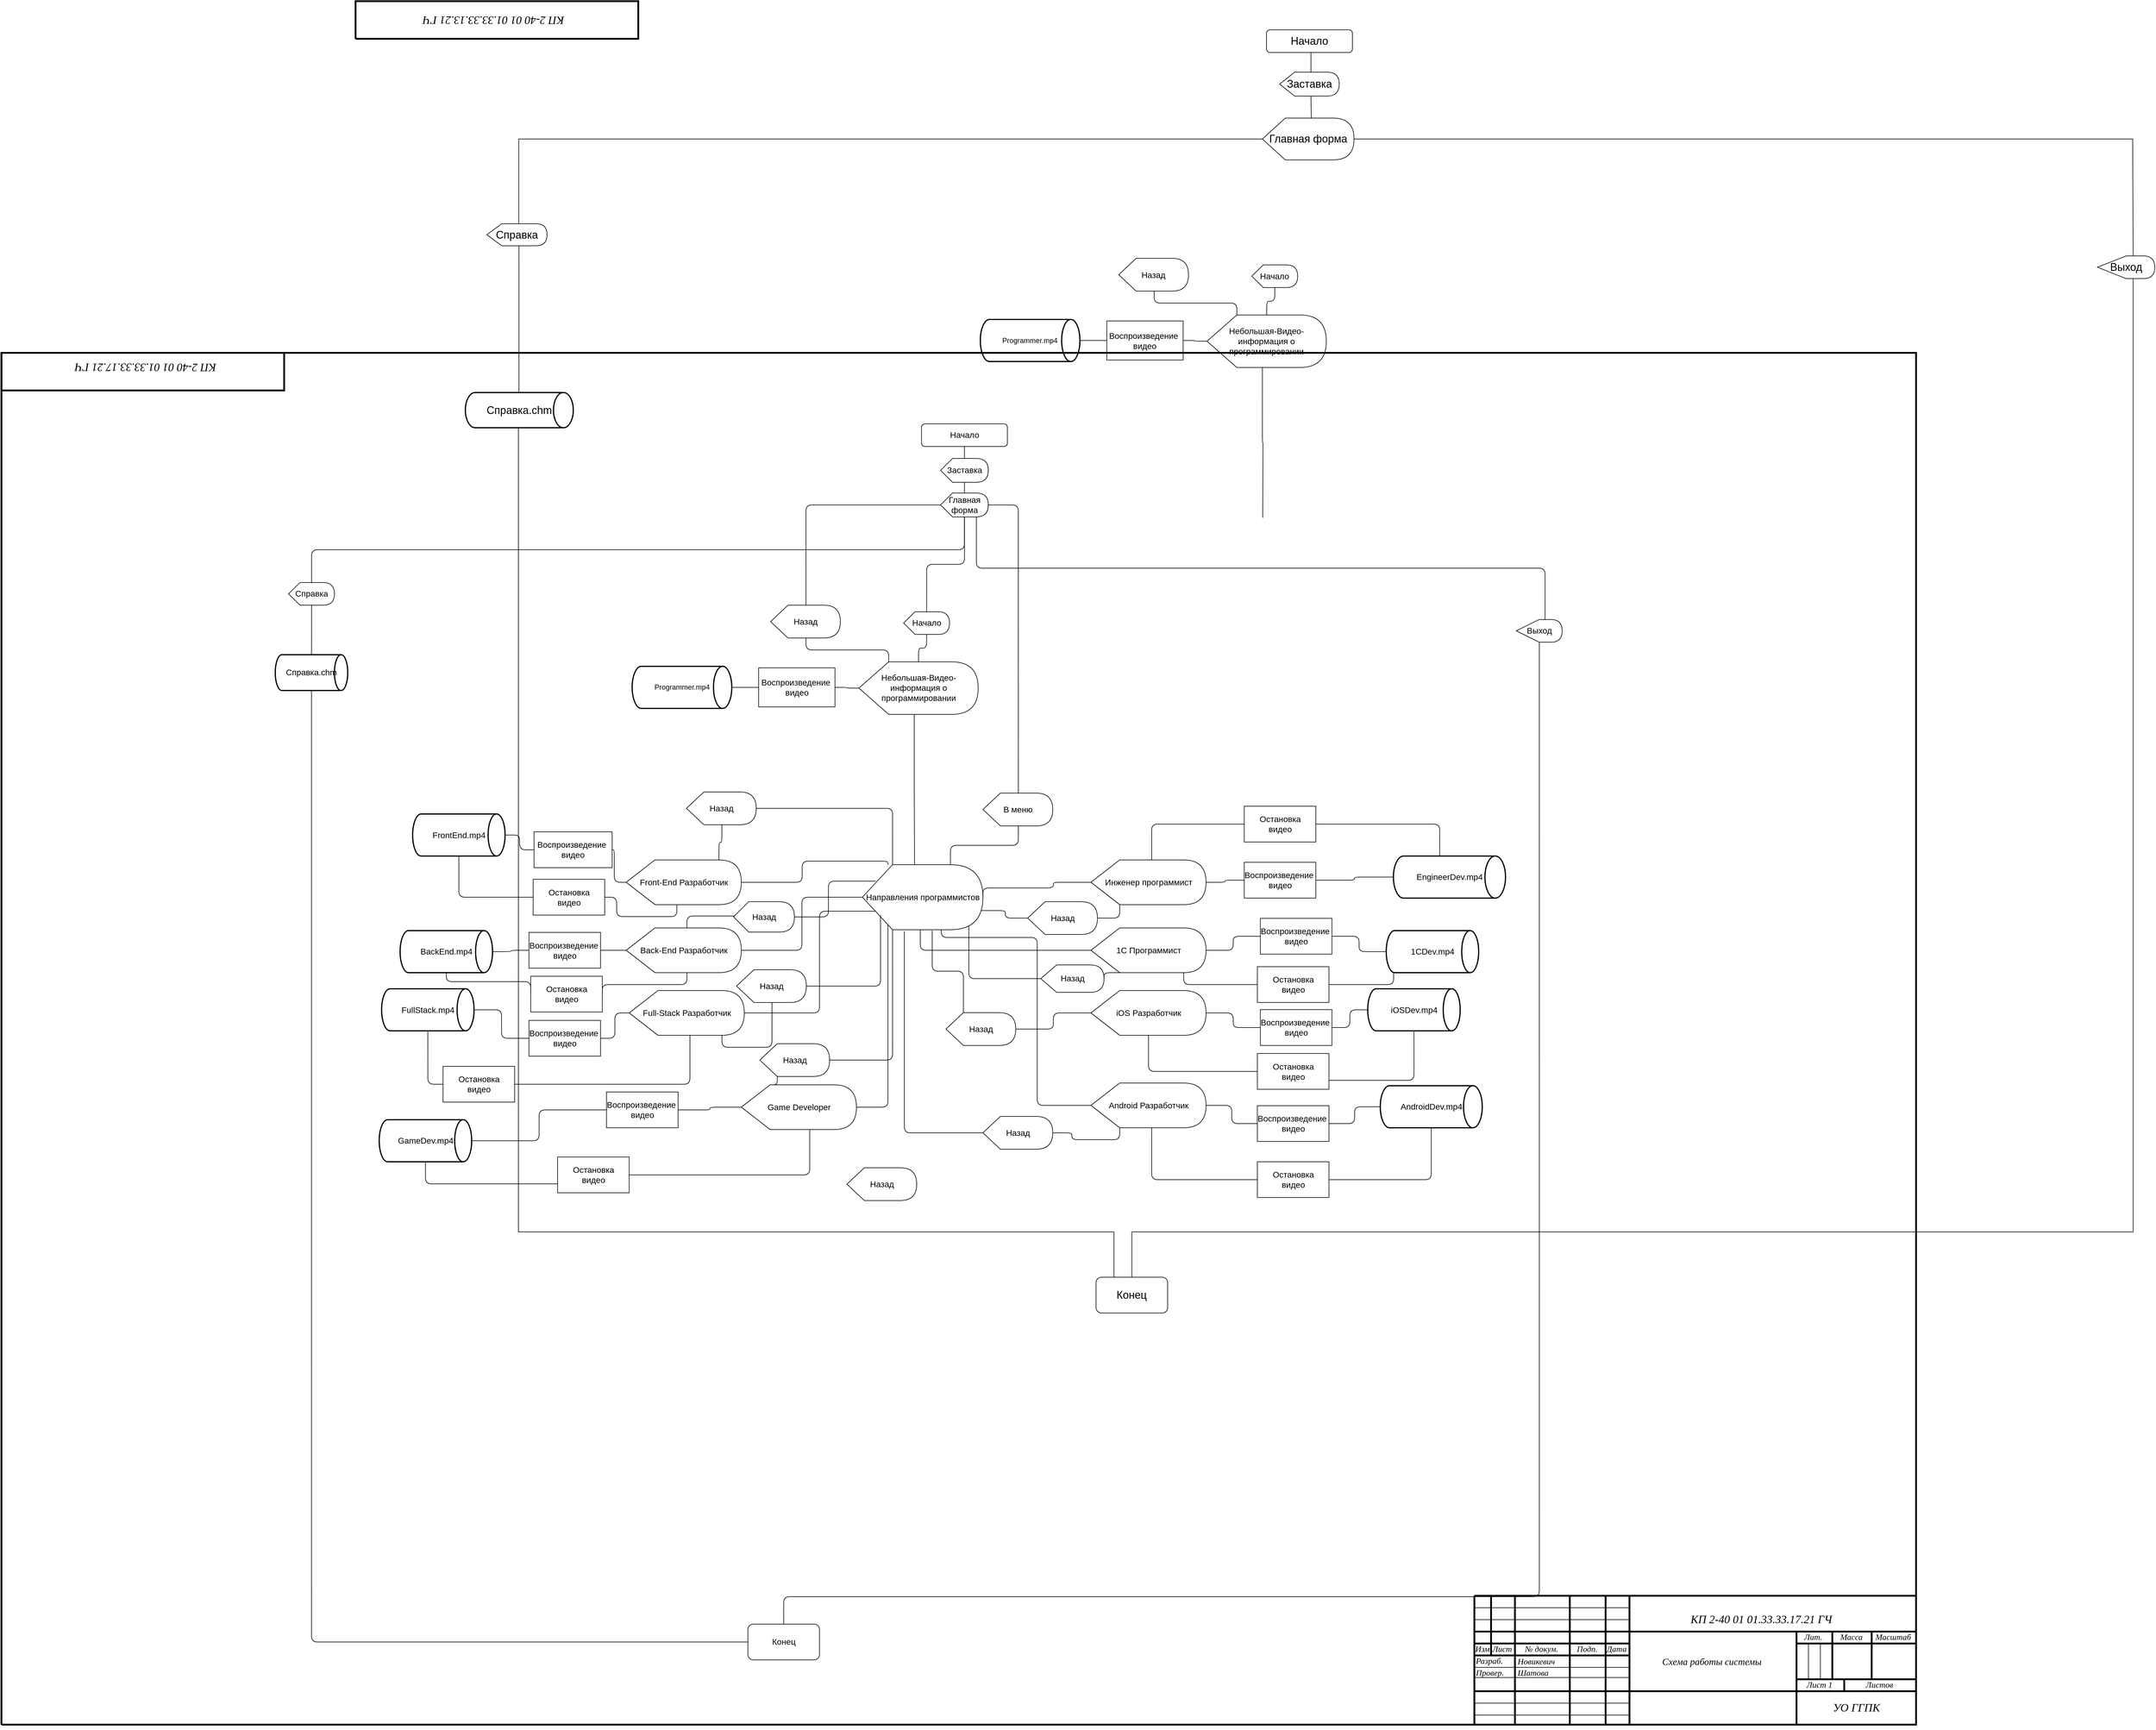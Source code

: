 <mxfile version="14.8.3" type="device" pages="2"><diagram id="6WIo1mZG4KZyMPtEVMQh" name="Page-1"><mxGraphModel dx="4876" dy="1924" grid="0" gridSize="10" guides="1" tooltips="1" connect="1" arrows="1" fold="1" page="1" pageScale="1" pageWidth="3300" pageHeight="2339" math="0" shadow="0"><root><mxCell id="0"/><mxCell id="1" parent="0"/><mxCell id="z7LmSNQylEDqxdlR7BDH-3" style="edgeStyle=orthogonalEdgeStyle;rounded=0;orthogonalLoop=1;jettySize=auto;html=1;exitX=0.5;exitY=1;exitDx=0;exitDy=0;entryX=0;entryY=0;entryDx=52.344;entryDy=0;entryPerimeter=0;fontSize=18;endArrow=none;endFill=0;" parent="1" source="2qkzsmZl32DQy00KLAG_-4" target="2qkzsmZl32DQy00KLAG_-6" edge="1"><mxGeometry relative="1" as="geometry"/></mxCell><mxCell id="2qkzsmZl32DQy00KLAG_-4" value="Начало" style="rounded=1;whiteSpace=wrap;html=1;sketch=0;fontSize=18;" parent="1" vertex="1"><mxGeometry x="1577" y="64" width="144" height="38" as="geometry"/></mxCell><mxCell id="z7LmSNQylEDqxdlR7BDH-5" style="edgeStyle=orthogonalEdgeStyle;rounded=0;orthogonalLoop=1;jettySize=auto;html=1;exitX=0;exitY=0;exitDx=52.344;exitDy=40;exitPerimeter=0;entryX=0.534;entryY=0.016;entryDx=0;entryDy=0;entryPerimeter=0;fontSize=18;endArrow=none;endFill=0;" parent="1" source="2qkzsmZl32DQy00KLAG_-6" target="2qkzsmZl32DQy00KLAG_-10" edge="1"><mxGeometry relative="1" as="geometry"/></mxCell><mxCell id="2qkzsmZl32DQy00KLAG_-6" value="&lt;font style=&quot;font-size: 18px;&quot;&gt;Заставка&lt;/font&gt;" style="shape=display;whiteSpace=wrap;html=1;rounded=0;sketch=0;fontSize=18;" parent="1" vertex="1"><mxGeometry x="1599.13" y="135" width="99.75" height="40" as="geometry"/></mxCell><mxCell id="3TDsfcLhBJoLRPYJuHu6-11" style="edgeStyle=orthogonalEdgeStyle;rounded=0;orthogonalLoop=1;jettySize=auto;html=1;exitX=1;exitY=0.5;exitDx=0;exitDy=0;exitPerimeter=0;entryX=0;entryY=0;entryDx=59.688;entryDy=0;entryPerimeter=0;endArrow=none;endFill=0;" parent="1" source="2qkzsmZl32DQy00KLAG_-10" target="2qkzsmZl32DQy00KLAG_-22" edge="1"><mxGeometry relative="1" as="geometry"><Array as="points"><mxPoint x="3029" y="279"/><mxPoint x="3029" y="471"/></Array></mxGeometry></mxCell><mxCell id="2qkzsmZl32DQy00KLAG_-10" value="&lt;font style=&quot;font-size: 18px;&quot;&gt;Главная форма&lt;/font&gt;" style="shape=display;whiteSpace=wrap;html=1;rounded=0;sketch=0;fontSize=18;" parent="1" vertex="1"><mxGeometry x="1570" y="212" width="153.75" height="70" as="geometry"/></mxCell><mxCell id="2qkzsmZl32DQy00KLAG_-18" value="&lt;font style=&quot;font-size: 18px;&quot;&gt;Конец&lt;/font&gt;" style="rounded=1;whiteSpace=wrap;html=1;sketch=0;fontSize=18;" parent="1" vertex="1"><mxGeometry x="1291.25" y="2155" width="120" height="60" as="geometry"/></mxCell><mxCell id="3TDsfcLhBJoLRPYJuHu6-12" style="edgeStyle=orthogonalEdgeStyle;rounded=0;orthogonalLoop=1;jettySize=auto;html=1;exitX=0;exitY=0;exitDx=59.688;exitDy=38;exitPerimeter=0;endArrow=none;endFill=0;entryX=0.5;entryY=0;entryDx=0;entryDy=0;" parent="1" source="2qkzsmZl32DQy00KLAG_-22" target="2qkzsmZl32DQy00KLAG_-18" edge="1"><mxGeometry relative="1" as="geometry"><mxPoint x="2635" y="1100" as="targetPoint"/><Array as="points"><mxPoint x="3030" y="2079"/><mxPoint x="1351" y="2079"/></Array></mxGeometry></mxCell><mxCell id="2qkzsmZl32DQy00KLAG_-22" value="&lt;font style=&quot;font-size: 18px;&quot;&gt;Выход&lt;/font&gt;" style="shape=display;whiteSpace=wrap;html=1;rounded=0;sketch=0;size=0.5;fontSize=18;" parent="1" vertex="1"><mxGeometry x="2970" y="443" width="96" height="38" as="geometry"/></mxCell><mxCell id="2qkzsmZl32DQy00KLAG_-48" style="edgeStyle=orthogonalEdgeStyle;curved=0;rounded=1;sketch=0;orthogonalLoop=1;jettySize=auto;html=1;exitX=0;exitY=0;exitDx=38.625;exitDy=38;exitPerimeter=0;endArrow=none;endFill=0;" parent="1" source="2qkzsmZl32DQy00KLAG_-23" target="2qkzsmZl32DQy00KLAG_-35" edge="1"><mxGeometry relative="1" as="geometry"/></mxCell><mxCell id="2qkzsmZl32DQy00KLAG_-23" value="&lt;font style=&quot;font-size: 14px&quot;&gt;Начало&lt;/font&gt;" style="shape=display;whiteSpace=wrap;html=1;rounded=0;sketch=0;fontSize=14;" parent="1" vertex="1"><mxGeometry x="1552.25" y="458" width="77" height="38" as="geometry"/></mxCell><mxCell id="3TDsfcLhBJoLRPYJuHu6-9" style="edgeStyle=orthogonalEdgeStyle;rounded=0;orthogonalLoop=1;jettySize=auto;html=1;exitX=0;exitY=0;exitDx=53.875;exitDy=37;exitPerimeter=0;entryX=0.398;entryY=-0.005;entryDx=0;entryDy=0;entryPerimeter=0;endArrow=none;endFill=0;" parent="1" source="z7LmSNQylEDqxdlR7BDH-6" target="2qkzsmZl32DQy00KLAG_-31" edge="1"><mxGeometry relative="1" as="geometry"><mxPoint x="323.625" y="439" as="sourcePoint"/><Array as="points"><mxPoint x="324" y="674"/></Array></mxGeometry></mxCell><mxCell id="z7LmSNQylEDqxdlR7BDH-1" style="edgeStyle=orthogonalEdgeStyle;rounded=0;orthogonalLoop=1;jettySize=auto;html=1;exitX=0;exitY=0;exitDx=38.625;exitDy=0;exitPerimeter=0;entryX=0;entryY=0.5;entryDx=0;entryDy=0;entryPerimeter=0;fontSize=16;endArrow=none;endFill=0;" parent="1" target="2qkzsmZl32DQy00KLAG_-10" edge="1"><mxGeometry relative="1" as="geometry"><mxPoint x="323.625" y="401" as="sourcePoint"/><Array as="points"><mxPoint x="324" y="247"/></Array></mxGeometry></mxCell><mxCell id="3TDsfcLhBJoLRPYJuHu6-10" style="edgeStyle=orthogonalEdgeStyle;rounded=0;orthogonalLoop=1;jettySize=auto;html=1;exitX=0.5;exitY=1;exitDx=0;exitDy=0;exitPerimeter=0;endArrow=none;endFill=0;entryX=0.25;entryY=0;entryDx=0;entryDy=0;" parent="1" source="2qkzsmZl32DQy00KLAG_-31" target="2qkzsmZl32DQy00KLAG_-18" edge="1"><mxGeometry relative="1" as="geometry"><mxPoint x="1311" y="2112" as="targetPoint"/><Array as="points"><mxPoint x="323" y="2079"/><mxPoint x="1321" y="2079"/></Array></mxGeometry></mxCell><mxCell id="2qkzsmZl32DQy00KLAG_-31" value="&lt;font style=&quot;font-size: 18px;&quot;&gt;Справка.chm&lt;/font&gt;" style="strokeWidth=2;html=1;shape=mxgraph.flowchart.direct_data;whiteSpace=wrap;rounded=0;sketch=0;fontSize=18;" parent="1" vertex="1"><mxGeometry x="234" y="672" width="181" height="59" as="geometry"/></mxCell><mxCell id="2qkzsmZl32DQy00KLAG_-44" style="edgeStyle=orthogonalEdgeStyle;curved=0;rounded=1;sketch=0;orthogonalLoop=1;jettySize=auto;html=1;exitX=0;exitY=0.5;exitDx=0;exitDy=0;exitPerimeter=0;entryX=1;entryY=0.5;entryDx=0;entryDy=0;endArrow=none;endFill=0;" parent="1" source="2qkzsmZl32DQy00KLAG_-35" target="2qkzsmZl32DQy00KLAG_-43" edge="1"><mxGeometry relative="1" as="geometry"/></mxCell><mxCell id="2qkzsmZl32DQy00KLAG_-49" style="edgeStyle=orthogonalEdgeStyle;curved=0;rounded=1;sketch=0;orthogonalLoop=1;jettySize=auto;html=1;exitX=0;exitY=0;exitDx=92.875;exitDy=71;exitPerimeter=0;endArrow=none;endFill=0;entryX=0;entryY=0;entryDx=87.375;entryDy=0;entryPerimeter=0;" parent="1" source="2qkzsmZl32DQy00KLAG_-35" edge="1"><mxGeometry relative="1" as="geometry"><mxPoint x="1570.625" y="882.0" as="targetPoint"/></mxGeometry></mxCell><mxCell id="2qkzsmZl32DQy00KLAG_-167" style="edgeStyle=orthogonalEdgeStyle;curved=0;rounded=1;sketch=0;orthogonalLoop=1;jettySize=auto;html=1;exitX=0;exitY=0;exitDx=50;exitDy=0;exitPerimeter=0;entryX=0;entryY=0;entryDx=59.375;entryDy=55;entryPerimeter=0;fontSize=14;endArrow=none;endFill=0;" parent="1" source="2qkzsmZl32DQy00KLAG_-35" target="2qkzsmZl32DQy00KLAG_-166" edge="1"><mxGeometry relative="1" as="geometry"/></mxCell><mxCell id="2qkzsmZl32DQy00KLAG_-35" value="&lt;font style=&quot;font-size: 14px&quot;&gt;Небольшая-Видео- информация о программировании&lt;/font&gt;" style="shape=display;whiteSpace=wrap;html=1;rounded=0;sketch=0;" parent="1" vertex="1"><mxGeometry x="1477.25" y="542" width="200" height="88" as="geometry"/></mxCell><mxCell id="2qkzsmZl32DQy00KLAG_-46" style="edgeStyle=orthogonalEdgeStyle;curved=0;rounded=1;sketch=0;orthogonalLoop=1;jettySize=auto;html=1;exitX=0;exitY=0.5;exitDx=0;exitDy=0;endArrow=none;endFill=0;" parent="1" source="2qkzsmZl32DQy00KLAG_-43" target="2qkzsmZl32DQy00KLAG_-45" edge="1"><mxGeometry relative="1" as="geometry"/></mxCell><mxCell id="2qkzsmZl32DQy00KLAG_-43" value="&lt;font style=&quot;font-size: 14px&quot;&gt;Воспроизведение&amp;nbsp;&lt;br&gt;видео&lt;/font&gt;" style="rounded=0;whiteSpace=wrap;html=1;sketch=0;" parent="1" vertex="1"><mxGeometry x="1309.25" y="552" width="128" height="65.5" as="geometry"/></mxCell><mxCell id="2qkzsmZl32DQy00KLAG_-45" value="Programmer.mp4" style="strokeWidth=2;html=1;shape=mxgraph.flowchart.direct_data;whiteSpace=wrap;rounded=0;sketch=0;" parent="1" vertex="1"><mxGeometry x="1097.25" y="549.5" width="167" height="70.5" as="geometry"/></mxCell><mxCell id="2qkzsmZl32DQy00KLAG_-166" value="Назад" style="shape=display;whiteSpace=wrap;html=1;rounded=0;sketch=0;fontSize=14;" parent="1" vertex="1"><mxGeometry x="1329.25" y="447" width="117" height="55" as="geometry"/></mxCell><mxCell id="8-xRIZLcYTskoXnACG5h-101" value="&lt;p style=&quot;margin-left: 0 ; margin-right: 0 ; margin-top: 17px ; margin-bottom: 0px ; text-indent: 0 ; direction: ltr&quot;&gt;&lt;font style=&quot;font-size: 19px ; font-family: &amp;#34;isocpeur&amp;#34; ; color: #000000 ; direction: ltr ; letter-spacing: 0px ; line-height: 120% ; opacity: 1&quot;&gt;&lt;i&gt;КП 2-40 01 01&lt;/i&gt;&lt;/font&gt;&lt;font style=&quot;font-size: 19px ; font-family: &amp;#34;isocpeur&amp;#34; ; color: #000000 ; direction: ltr ; letter-spacing: 0px ; line-height: 120% ; opacity: 1&quot;&gt;&lt;i&gt;.33&lt;/i&gt;&lt;/font&gt;&lt;font style=&quot;font-size: 19px ; font-family: &amp;#34;isocpeur&amp;#34; ; color: #000000 ; direction: ltr ; letter-spacing: 0px ; line-height: 120% ; opacity: 1&quot;&gt;&lt;i&gt;.33&lt;/i&gt;&lt;/font&gt;&lt;font style=&quot;font-size: 19px ; font-family: &amp;#34;isocpeur&amp;#34; ; color: #000000 ; direction: ltr ; letter-spacing: 0px ; line-height: 120% ; opacity: 1&quot;&gt;&lt;i&gt;.13&lt;/i&gt;&lt;/font&gt;&lt;font style=&quot;font-size: 19px ; font-family: &amp;#34;isocpeur&amp;#34; ; color: #000000 ; direction: ltr ; letter-spacing: 0px ; line-height: 120% ; opacity: 1&quot;&gt;&lt;i&gt;.21&lt;/i&gt;&lt;/font&gt;&lt;font style=&quot;font-size: 19px ; font-family: &amp;#34;isocpeur&amp;#34; ; color: #000000 ; direction: ltr ; letter-spacing: 0px ; line-height: 120% ; opacity: 1&quot;&gt;&lt;i&gt; ГЧ&lt;br&gt;&lt;/i&gt;&lt;/font&gt;&lt;/p&gt;" style="text;vsdxID=47;fillColor=none;gradientColor=none;strokeColor=none;labelBackgroundColor=none;rounded=0;html=1;whiteSpace=wrap;verticalAlign=middle;align=center;rotation=180.09;;html=1;" parent="1" vertex="1"><mxGeometry x="40" y="26.68" width="482.508" height="60.308" as="geometry"/></mxCell><mxCell id="3TDsfcLhBJoLRPYJuHu6-3" value="" style="verticalAlign=middle;align=center;vsdxID=42;fillColor=none;gradientColor=none;shape=stencil(nZBLDoAgDERP0z3SIyjew0SURgSD+Lu9kMZoXLhwN9O+tukAlrNpJg1SzDH4QW/URgNYgZTkjA4UkwJUgGXng+6DX1zLfmoymdXo17xh5zmRJ6Q42BWCfc2oJfdAr+Yv+AP9Cb7OJ3H/2JG1HNGz/84klThPVCc=);strokeColor=#000000;strokeWidth=3;spacingTop=-1;spacingBottom=-1;spacingLeft=-1;spacingRight=-1;labelBackgroundColor=none;rounded=0;html=1;whiteSpace=wrap;" parent="1" vertex="1"><mxGeometry x="50" y="16.001" width="473.91" height="62.988" as="geometry"/></mxCell><mxCell id="z7LmSNQylEDqxdlR7BDH-6" value="Справка" style="shape=display;whiteSpace=wrap;html=1;rounded=0;sketch=0;fontSize=18;" parent="1" vertex="1"><mxGeometry x="270" y="389" width="101" height="37" as="geometry"/></mxCell><mxCell id="Htxq0NU-dNtz9ASwpeuw-1" style="edgeStyle=orthogonalEdgeStyle;curved=0;rounded=1;sketch=0;orthogonalLoop=1;jettySize=auto;html=1;exitX=0.5;exitY=1;exitDx=0;exitDy=0;entryX=0;entryY=0;entryDx=40;entryDy=0;entryPerimeter=0;endArrow=none;endFill=0;" edge="1" parent="1" source="Htxq0NU-dNtz9ASwpeuw-2" target="Htxq0NU-dNtz9ASwpeuw-4"><mxGeometry relative="1" as="geometry"/></mxCell><mxCell id="Htxq0NU-dNtz9ASwpeuw-2" value="Начало" style="rounded=1;whiteSpace=wrap;html=1;sketch=0;fontSize=14;" vertex="1" parent="1"><mxGeometry x="998.661" y="724.454" width="144" height="38" as="geometry"/></mxCell><mxCell id="Htxq0NU-dNtz9ASwpeuw-3" style="edgeStyle=orthogonalEdgeStyle;curved=0;rounded=1;sketch=0;orthogonalLoop=1;jettySize=auto;html=1;exitX=0;exitY=0;exitDx=40;exitDy=40;exitPerimeter=0;entryX=0;entryY=0;entryDx=40;entryDy=0;entryPerimeter=0;endArrow=none;endFill=0;" edge="1" parent="1" source="Htxq0NU-dNtz9ASwpeuw-4" target="Htxq0NU-dNtz9ASwpeuw-8"><mxGeometry relative="1" as="geometry"/></mxCell><mxCell id="Htxq0NU-dNtz9ASwpeuw-4" value="&lt;font style=&quot;font-size: 14px&quot;&gt;Заставка&lt;/font&gt;" style="shape=display;whiteSpace=wrap;html=1;rounded=0;sketch=0;" vertex="1" parent="1"><mxGeometry x="1030.661" y="782.454" width="80" height="40" as="geometry"/></mxCell><mxCell id="Htxq0NU-dNtz9ASwpeuw-5" style="edgeStyle=orthogonalEdgeStyle;curved=0;rounded=1;sketch=0;orthogonalLoop=1;jettySize=auto;html=1;exitX=0;exitY=0;exitDx=40;exitDy=40;exitPerimeter=0;entryX=0;entryY=0;entryDx=38.625;entryDy=0;entryPerimeter=0;endArrow=none;endFill=0;" edge="1" parent="1" source="Htxq0NU-dNtz9ASwpeuw-8" target="Htxq0NU-dNtz9ASwpeuw-15"><mxGeometry relative="1" as="geometry"/></mxCell><mxCell id="Htxq0NU-dNtz9ASwpeuw-6" style="edgeStyle=orthogonalEdgeStyle;curved=0;rounded=1;sketch=0;orthogonalLoop=1;jettySize=auto;html=1;exitX=0;exitY=0;exitDx=40;exitDy=40;exitPerimeter=0;entryX=0;entryY=0;entryDx=38.625;entryDy=0;entryPerimeter=0;endArrow=none;endFill=0;" edge="1" parent="1" source="Htxq0NU-dNtz9ASwpeuw-8" target="Htxq0NU-dNtz9ASwpeuw-13"><mxGeometry relative="1" as="geometry"/></mxCell><mxCell id="Htxq0NU-dNtz9ASwpeuw-7" style="edgeStyle=orthogonalEdgeStyle;curved=0;rounded=1;sketch=0;orthogonalLoop=1;jettySize=auto;html=1;exitX=0;exitY=0;exitDx=60;exitDy=40;exitPerimeter=0;entryX=0;entryY=0;entryDx=48.25;entryDy=0;entryPerimeter=0;endArrow=none;endFill=0;" edge="1" parent="1" source="Htxq0NU-dNtz9ASwpeuw-8" target="Htxq0NU-dNtz9ASwpeuw-11"><mxGeometry relative="1" as="geometry"/></mxCell><mxCell id="Htxq0NU-dNtz9ASwpeuw-8" value="&lt;font style=&quot;font-size: 14px&quot;&gt;Главная форма&lt;/font&gt;" style="shape=display;whiteSpace=wrap;html=1;rounded=0;sketch=0;" vertex="1" parent="1"><mxGeometry x="1030.661" y="840.454" width="80" height="40" as="geometry"/></mxCell><mxCell id="Htxq0NU-dNtz9ASwpeuw-9" value="&lt;font style=&quot;font-size: 14px&quot;&gt;Конец&lt;/font&gt;" style="rounded=1;whiteSpace=wrap;html=1;sketch=0;" vertex="1" parent="1"><mxGeometry x="707.661" y="2736.454" width="120" height="60" as="geometry"/></mxCell><mxCell id="Htxq0NU-dNtz9ASwpeuw-10" style="edgeStyle=orthogonalEdgeStyle;curved=0;rounded=1;sketch=0;orthogonalLoop=1;jettySize=auto;html=1;exitX=0;exitY=0;exitDx=38.625;exitDy=38;exitPerimeter=0;entryX=0.5;entryY=0;entryDx=0;entryDy=0;endArrow=none;endFill=0;" edge="1" parent="1" source="Htxq0NU-dNtz9ASwpeuw-11" target="Htxq0NU-dNtz9ASwpeuw-9"><mxGeometry relative="1" as="geometry"><Array as="points"><mxPoint x="2034.661" y="2690.454"/><mxPoint x="767.661" y="2690.454"/></Array></mxGeometry></mxCell><mxCell id="Htxq0NU-dNtz9ASwpeuw-11" value="&lt;font style=&quot;font-size: 14px&quot;&gt;Выход&lt;/font&gt;" style="shape=display;whiteSpace=wrap;html=1;rounded=0;sketch=0;size=0.5;" vertex="1" parent="1"><mxGeometry x="1995.661" y="1052.454" width="77" height="38" as="geometry"/></mxCell><mxCell id="Htxq0NU-dNtz9ASwpeuw-12" style="edgeStyle=orthogonalEdgeStyle;curved=0;rounded=1;sketch=0;orthogonalLoop=1;jettySize=auto;html=1;exitX=0;exitY=0;exitDx=38.625;exitDy=38;exitPerimeter=0;endArrow=none;endFill=0;" edge="1" parent="1" source="Htxq0NU-dNtz9ASwpeuw-13" target="Htxq0NU-dNtz9ASwpeuw-21"><mxGeometry relative="1" as="geometry"/></mxCell><mxCell id="Htxq0NU-dNtz9ASwpeuw-13" value="&lt;font style=&quot;font-size: 14px&quot;&gt;Начало&lt;/font&gt;" style="shape=display;whiteSpace=wrap;html=1;rounded=0;sketch=0;fontSize=14;" vertex="1" parent="1"><mxGeometry x="968.661" y="1039.454" width="77" height="38" as="geometry"/></mxCell><mxCell id="Htxq0NU-dNtz9ASwpeuw-14" style="edgeStyle=orthogonalEdgeStyle;curved=0;rounded=1;sketch=0;orthogonalLoop=1;jettySize=auto;html=1;exitX=0;exitY=0;exitDx=38.625;exitDy=38;exitPerimeter=0;entryX=0.5;entryY=0;entryDx=0;entryDy=0;entryPerimeter=0;endArrow=none;endFill=0;" edge="1" parent="1" source="Htxq0NU-dNtz9ASwpeuw-15" target="Htxq0NU-dNtz9ASwpeuw-17"><mxGeometry relative="1" as="geometry"/></mxCell><mxCell id="Htxq0NU-dNtz9ASwpeuw-15" value="Справка" style="shape=display;whiteSpace=wrap;html=1;rounded=0;sketch=0;fontSize=14;" vertex="1" parent="1"><mxGeometry x="-62.339" y="990.454" width="77" height="38" as="geometry"/></mxCell><mxCell id="Htxq0NU-dNtz9ASwpeuw-16" style="edgeStyle=orthogonalEdgeStyle;curved=0;rounded=1;sketch=0;orthogonalLoop=1;jettySize=auto;html=1;exitX=0.5;exitY=1;exitDx=0;exitDy=0;exitPerimeter=0;entryX=0;entryY=0.5;entryDx=0;entryDy=0;endArrow=none;endFill=0;" edge="1" parent="1" source="Htxq0NU-dNtz9ASwpeuw-17" target="Htxq0NU-dNtz9ASwpeuw-9"><mxGeometry relative="1" as="geometry"/></mxCell><mxCell id="Htxq0NU-dNtz9ASwpeuw-17" value="&lt;font style=&quot;font-size: 14px&quot;&gt;Справка.chm&lt;/font&gt;" style="strokeWidth=2;html=1;shape=mxgraph.flowchart.direct_data;whiteSpace=wrap;rounded=0;sketch=0;" vertex="1" parent="1"><mxGeometry x="-84.589" y="1111.454" width="121.5" height="60" as="geometry"/></mxCell><mxCell id="Htxq0NU-dNtz9ASwpeuw-18" style="edgeStyle=orthogonalEdgeStyle;curved=0;rounded=1;sketch=0;orthogonalLoop=1;jettySize=auto;html=1;exitX=0;exitY=0.5;exitDx=0;exitDy=0;exitPerimeter=0;entryX=1;entryY=0.5;entryDx=0;entryDy=0;endArrow=none;endFill=0;" edge="1" parent="1" source="Htxq0NU-dNtz9ASwpeuw-21" target="Htxq0NU-dNtz9ASwpeuw-23"><mxGeometry relative="1" as="geometry"/></mxCell><mxCell id="Htxq0NU-dNtz9ASwpeuw-19" style="edgeStyle=orthogonalEdgeStyle;curved=0;rounded=1;sketch=0;orthogonalLoop=1;jettySize=auto;html=1;exitX=0;exitY=0;exitDx=92.875;exitDy=71;exitPerimeter=0;endArrow=none;endFill=0;entryX=0;entryY=0;entryDx=87.375;entryDy=0;entryPerimeter=0;" edge="1" parent="1" source="Htxq0NU-dNtz9ASwpeuw-21" target="Htxq0NU-dNtz9ASwpeuw-33"><mxGeometry relative="1" as="geometry"><mxPoint x="986.803" y="1275.74" as="targetPoint"/></mxGeometry></mxCell><mxCell id="Htxq0NU-dNtz9ASwpeuw-20" style="edgeStyle=orthogonalEdgeStyle;curved=0;rounded=1;sketch=0;orthogonalLoop=1;jettySize=auto;html=1;exitX=0;exitY=0;exitDx=50;exitDy=0;exitPerimeter=0;entryX=0;entryY=0;entryDx=59.375;entryDy=55;entryPerimeter=0;fontSize=14;endArrow=none;endFill=0;" edge="1" parent="1" source="Htxq0NU-dNtz9ASwpeuw-21" target="Htxq0NU-dNtz9ASwpeuw-126"><mxGeometry relative="1" as="geometry"/></mxCell><mxCell id="Htxq0NU-dNtz9ASwpeuw-21" value="&lt;font style=&quot;font-size: 14px&quot;&gt;Небольшая-Видео- информация о программировании&lt;/font&gt;" style="shape=display;whiteSpace=wrap;html=1;rounded=0;sketch=0;" vertex="1" parent="1"><mxGeometry x="893.661" y="1123.454" width="200" height="88" as="geometry"/></mxCell><mxCell id="Htxq0NU-dNtz9ASwpeuw-22" style="edgeStyle=orthogonalEdgeStyle;curved=0;rounded=1;sketch=0;orthogonalLoop=1;jettySize=auto;html=1;exitX=0;exitY=0.5;exitDx=0;exitDy=0;endArrow=none;endFill=0;" edge="1" parent="1" source="Htxq0NU-dNtz9ASwpeuw-23" target="Htxq0NU-dNtz9ASwpeuw-24"><mxGeometry relative="1" as="geometry"/></mxCell><mxCell id="Htxq0NU-dNtz9ASwpeuw-23" value="&lt;font style=&quot;font-size: 14px&quot;&gt;Воспроизведение&amp;nbsp;&lt;br&gt;видео&lt;/font&gt;" style="rounded=0;whiteSpace=wrap;html=1;sketch=0;" vertex="1" parent="1"><mxGeometry x="725.661" y="1133.454" width="128" height="65.5" as="geometry"/></mxCell><mxCell id="Htxq0NU-dNtz9ASwpeuw-24" value="Programmer.mp4" style="strokeWidth=2;html=1;shape=mxgraph.flowchart.direct_data;whiteSpace=wrap;rounded=0;sketch=0;" vertex="1" parent="1"><mxGeometry x="513.661" y="1130.954" width="167" height="70.5" as="geometry"/></mxCell><mxCell id="Htxq0NU-dNtz9ASwpeuw-25" style="edgeStyle=orthogonalEdgeStyle;curved=0;rounded=1;sketch=0;orthogonalLoop=1;jettySize=auto;html=1;exitX=1;exitY=0.5;exitDx=0;exitDy=0;exitPerimeter=0;entryX=0;entryY=0.5;entryDx=0;entryDy=0;entryPerimeter=0;endArrow=none;endFill=0;" edge="1" parent="1" source="Htxq0NU-dNtz9ASwpeuw-33" target="Htxq0NU-dNtz9ASwpeuw-54"><mxGeometry relative="1" as="geometry"><Array as="points"><mxPoint x="1219.661" y="1502.454"/><mxPoint x="1219.661" y="1493.454"/></Array></mxGeometry></mxCell><mxCell id="Htxq0NU-dNtz9ASwpeuw-26" style="edgeStyle=orthogonalEdgeStyle;curved=0;rounded=1;sketch=0;orthogonalLoop=1;jettySize=auto;html=1;exitX=0;exitY=0;exitDx=132;exitDy=78;exitPerimeter=0;entryX=0;entryY=0.5;entryDx=0;entryDy=0;entryPerimeter=0;endArrow=none;endFill=0;" edge="1" parent="1" source="Htxq0NU-dNtz9ASwpeuw-33" target="Htxq0NU-dNtz9ASwpeuw-39"><mxGeometry relative="1" as="geometry"><Array as="points"><mxPoint x="996.661" y="1541.454"/><mxPoint x="996.661" y="1607.454"/></Array></mxGeometry></mxCell><mxCell id="Htxq0NU-dNtz9ASwpeuw-27" style="edgeStyle=orthogonalEdgeStyle;curved=0;rounded=1;sketch=0;orthogonalLoop=1;jettySize=auto;html=1;exitX=0;exitY=0;exitDx=42.75;exitDy=0;exitPerimeter=0;entryX=1;entryY=0.5;entryDx=0;entryDy=0;entryPerimeter=0;endArrow=none;endFill=0;" edge="1" parent="1" source="Htxq0NU-dNtz9ASwpeuw-33" target="Htxq0NU-dNtz9ASwpeuw-51"><mxGeometry relative="1" as="geometry"><Array as="points"><mxPoint x="942.661" y="1457.454"/><mxPoint x="798.661" y="1457.454"/><mxPoint x="798.661" y="1493.454"/></Array></mxGeometry></mxCell><mxCell id="Htxq0NU-dNtz9ASwpeuw-28" style="edgeStyle=orthogonalEdgeStyle;curved=0;rounded=1;sketch=0;orthogonalLoop=1;jettySize=auto;html=1;exitX=0;exitY=0.5;exitDx=0;exitDy=0;exitPerimeter=0;entryX=1;entryY=0.5;entryDx=0;entryDy=0;entryPerimeter=0;endArrow=none;endFill=0;" edge="1" parent="1" source="Htxq0NU-dNtz9ASwpeuw-33" target="Htxq0NU-dNtz9ASwpeuw-36"><mxGeometry relative="1" as="geometry"/></mxCell><mxCell id="Htxq0NU-dNtz9ASwpeuw-29" style="edgeStyle=orthogonalEdgeStyle;curved=0;rounded=1;sketch=0;orthogonalLoop=1;jettySize=auto;html=1;exitX=0;exitY=0;exitDx=42.75;exitDy=78;exitPerimeter=0;entryX=1;entryY=0.5;entryDx=0;entryDy=0;entryPerimeter=0;endArrow=none;endFill=0;" edge="1" parent="1" source="Htxq0NU-dNtz9ASwpeuw-33" target="Htxq0NU-dNtz9ASwpeuw-45"><mxGeometry relative="1" as="geometry"><Array as="points"><mxPoint x="827.661" y="1541.454"/><mxPoint x="827.661" y="1712.454"/></Array></mxGeometry></mxCell><mxCell id="Htxq0NU-dNtz9ASwpeuw-30" style="edgeStyle=orthogonalEdgeStyle;curved=0;rounded=1;sketch=0;orthogonalLoop=1;jettySize=auto;html=1;exitX=0;exitY=0;exitDx=132;exitDy=78;exitPerimeter=0;entryX=0;entryY=0.5;entryDx=0;entryDy=0;entryPerimeter=0;endArrow=none;endFill=0;" edge="1" parent="1" source="Htxq0NU-dNtz9ASwpeuw-33" target="Htxq0NU-dNtz9ASwpeuw-57"><mxGeometry relative="1" as="geometry"><Array as="points"><mxPoint x="1031.661" y="1585.454"/><mxPoint x="1192.661" y="1585.454"/><mxPoint x="1192.661" y="1867.454"/></Array></mxGeometry></mxCell><mxCell id="Htxq0NU-dNtz9ASwpeuw-31" style="edgeStyle=orthogonalEdgeStyle;curved=0;rounded=1;sketch=0;orthogonalLoop=1;jettySize=auto;html=1;exitX=0;exitY=0;exitDx=42.75;exitDy=78;exitPerimeter=0;entryX=1;entryY=0.5;entryDx=0;entryDy=0;entryPerimeter=0;endArrow=none;endFill=0;" edge="1" parent="1" source="Htxq0NU-dNtz9ASwpeuw-33" target="Htxq0NU-dNtz9ASwpeuw-48"><mxGeometry relative="1" as="geometry"><Array as="points"><mxPoint x="942.661" y="1870.454"/></Array></mxGeometry></mxCell><mxCell id="Htxq0NU-dNtz9ASwpeuw-32" style="edgeStyle=orthogonalEdgeStyle;curved=0;rounded=1;sketch=0;orthogonalLoop=1;jettySize=auto;html=1;exitX=0;exitY=0;exitDx=147.5;exitDy=0;exitPerimeter=0;entryX=0;entryY=0;entryDx=59.375;entryDy=55;entryPerimeter=0;fontSize=14;endArrow=none;endFill=0;" edge="1" parent="1" source="Htxq0NU-dNtz9ASwpeuw-33" target="Htxq0NU-dNtz9ASwpeuw-107"><mxGeometry relative="1" as="geometry"/></mxCell><mxCell id="Htxq0NU-dNtz9ASwpeuw-33" value="&lt;font style=&quot;font-size: 14px&quot;&gt;Направления программистов&lt;/font&gt;" style="shape=display;whiteSpace=wrap;html=1;rounded=0;sketch=0;" vertex="1" parent="1"><mxGeometry x="899.661" y="1463.454" width="202" height="109" as="geometry"/></mxCell><mxCell id="Htxq0NU-dNtz9ASwpeuw-34" style="edgeStyle=orthogonalEdgeStyle;curved=0;rounded=1;sketch=0;orthogonalLoop=1;jettySize=auto;html=1;exitX=0;exitY=0.5;exitDx=0;exitDy=0;exitPerimeter=0;entryX=1;entryY=0.5;entryDx=0;entryDy=0;endArrow=none;endFill=0;" edge="1" parent="1" source="Htxq0NU-dNtz9ASwpeuw-36" target="Htxq0NU-dNtz9ASwpeuw-80"><mxGeometry relative="1" as="geometry"/></mxCell><mxCell id="Htxq0NU-dNtz9ASwpeuw-35" style="edgeStyle=orthogonalEdgeStyle;curved=0;rounded=1;sketch=0;orthogonalLoop=1;jettySize=auto;html=1;exitX=0;exitY=0;exitDx=101.875;exitDy=0;exitPerimeter=0;entryX=0;entryY=0.5;entryDx=0;entryDy=0;entryPerimeter=0;fontSize=14;endArrow=none;endFill=0;" edge="1" parent="1" source="Htxq0NU-dNtz9ASwpeuw-36" target="Htxq0NU-dNtz9ASwpeuw-122"><mxGeometry relative="1" as="geometry"/></mxCell><mxCell id="Htxq0NU-dNtz9ASwpeuw-36" value="&lt;font style=&quot;font-size: 14px&quot;&gt;Back-End Разработчик&lt;/font&gt;" style="shape=display;whiteSpace=wrap;html=1;rounded=0;sketch=0;" vertex="1" parent="1"><mxGeometry x="503.661" y="1569.454" width="193" height="75" as="geometry"/></mxCell><mxCell id="Htxq0NU-dNtz9ASwpeuw-37" style="edgeStyle=orthogonalEdgeStyle;curved=0;rounded=1;sketch=0;orthogonalLoop=1;jettySize=auto;html=1;exitX=1;exitY=0.5;exitDx=0;exitDy=0;exitPerimeter=0;entryX=0;entryY=0.5;entryDx=0;entryDy=0;endArrow=none;endFill=0;" edge="1" parent="1" source="Htxq0NU-dNtz9ASwpeuw-39" target="Htxq0NU-dNtz9ASwpeuw-86"><mxGeometry relative="1" as="geometry"/></mxCell><mxCell id="Htxq0NU-dNtz9ASwpeuw-38" style="edgeStyle=orthogonalEdgeStyle;curved=0;rounded=1;sketch=0;orthogonalLoop=1;jettySize=auto;html=1;exitX=0;exitY=0;exitDx=48.25;exitDy=75;exitPerimeter=0;entryX=1;entryY=0.5;entryDx=0;entryDy=0;entryPerimeter=0;fontSize=14;endArrow=none;endFill=0;" edge="1" parent="1" source="Htxq0NU-dNtz9ASwpeuw-39" target="Htxq0NU-dNtz9ASwpeuw-111"><mxGeometry relative="1" as="geometry"/></mxCell><mxCell id="Htxq0NU-dNtz9ASwpeuw-39" value="&lt;font style=&quot;font-size: 14px&quot;&gt;1С Программист&lt;/font&gt;" style="shape=display;whiteSpace=wrap;html=1;rounded=0;sketch=0;" vertex="1" parent="1"><mxGeometry x="1282.661" y="1569.454" width="193" height="75" as="geometry"/></mxCell><mxCell id="Htxq0NU-dNtz9ASwpeuw-40" style="edgeStyle=orthogonalEdgeStyle;curved=0;rounded=1;sketch=0;orthogonalLoop=1;jettySize=auto;html=1;exitX=1;exitY=0.5;exitDx=0;exitDy=0;exitPerimeter=0;entryX=0;entryY=0.5;entryDx=0;entryDy=0;endArrow=none;endFill=0;" edge="1" parent="1" source="Htxq0NU-dNtz9ASwpeuw-42" target="Htxq0NU-dNtz9ASwpeuw-84"><mxGeometry relative="1" as="geometry"/></mxCell><mxCell id="Htxq0NU-dNtz9ASwpeuw-41" style="edgeStyle=orthogonalEdgeStyle;curved=0;rounded=1;sketch=0;orthogonalLoop=1;jettySize=auto;html=1;exitX=0;exitY=0.5;exitDx=0;exitDy=0;exitPerimeter=0;entryX=1;entryY=0.5;entryDx=0;entryDy=0;entryPerimeter=0;fontSize=14;endArrow=none;endFill=0;" edge="1" parent="1" source="Htxq0NU-dNtz9ASwpeuw-42" target="Htxq0NU-dNtz9ASwpeuw-113"><mxGeometry relative="1" as="geometry"/></mxCell><mxCell id="Htxq0NU-dNtz9ASwpeuw-42" value="&lt;font style=&quot;font-size: 14px&quot;&gt;iOS Разработчик&lt;/font&gt;" style="shape=display;whiteSpace=wrap;html=1;rounded=0;sketch=0;" vertex="1" parent="1"><mxGeometry x="1282.661" y="1674.454" width="193" height="75" as="geometry"/></mxCell><mxCell id="Htxq0NU-dNtz9ASwpeuw-43" style="edgeStyle=orthogonalEdgeStyle;curved=0;rounded=1;sketch=0;orthogonalLoop=1;jettySize=auto;html=1;exitX=0;exitY=0.5;exitDx=0;exitDy=0;exitPerimeter=0;entryX=1;entryY=0.5;entryDx=0;entryDy=0;endArrow=none;endFill=0;" edge="1" parent="1" source="Htxq0NU-dNtz9ASwpeuw-45" target="Htxq0NU-dNtz9ASwpeuw-76"><mxGeometry relative="1" as="geometry"/></mxCell><mxCell id="Htxq0NU-dNtz9ASwpeuw-44" style="edgeStyle=orthogonalEdgeStyle;curved=0;rounded=1;sketch=0;orthogonalLoop=1;jettySize=auto;html=1;exitX=0;exitY=0;exitDx=155.5;exitDy=75;exitPerimeter=0;entryX=0;entryY=0;entryDx=59.375;entryDy=55;entryPerimeter=0;fontSize=14;endArrow=none;endFill=0;" edge="1" parent="1" source="Htxq0NU-dNtz9ASwpeuw-45" target="Htxq0NU-dNtz9ASwpeuw-120"><mxGeometry relative="1" as="geometry"/></mxCell><mxCell id="Htxq0NU-dNtz9ASwpeuw-45" value="&lt;font style=&quot;font-size: 14px&quot;&gt;Full-Stack Разработчик&lt;/font&gt;" style="shape=display;whiteSpace=wrap;html=1;rounded=0;sketch=0;" vertex="1" parent="1"><mxGeometry x="508.661" y="1674.454" width="193" height="75" as="geometry"/></mxCell><mxCell id="Htxq0NU-dNtz9ASwpeuw-46" style="edgeStyle=orthogonalEdgeStyle;curved=0;rounded=1;sketch=0;orthogonalLoop=1;jettySize=auto;html=1;exitX=0;exitY=0.5;exitDx=0;exitDy=0;exitPerimeter=0;entryX=1;entryY=0.5;entryDx=0;entryDy=0;endArrow=none;endFill=0;" edge="1" parent="1" source="Htxq0NU-dNtz9ASwpeuw-48" target="Htxq0NU-dNtz9ASwpeuw-74"><mxGeometry relative="1" as="geometry"/></mxCell><mxCell id="Htxq0NU-dNtz9ASwpeuw-47" style="edgeStyle=orthogonalEdgeStyle;curved=0;rounded=1;sketch=0;orthogonalLoop=1;jettySize=auto;html=1;exitX=0;exitY=0;exitDx=48.25;exitDy=0;exitPerimeter=0;entryX=0;entryY=0;entryDx=29.25;entryDy=55;entryPerimeter=0;fontSize=14;endArrow=none;endFill=0;" edge="1" parent="1" source="Htxq0NU-dNtz9ASwpeuw-48" target="Htxq0NU-dNtz9ASwpeuw-118"><mxGeometry relative="1" as="geometry"/></mxCell><mxCell id="Htxq0NU-dNtz9ASwpeuw-48" value="&lt;font style=&quot;font-size: 14px&quot;&gt;Game Developer&lt;/font&gt;" style="shape=display;whiteSpace=wrap;html=1;rounded=0;sketch=0;" vertex="1" parent="1"><mxGeometry x="696.661" y="1832.454" width="193" height="75" as="geometry"/></mxCell><mxCell id="Htxq0NU-dNtz9ASwpeuw-49" style="edgeStyle=orthogonalEdgeStyle;curved=0;rounded=1;sketch=0;orthogonalLoop=1;jettySize=auto;html=1;exitX=0;exitY=0.5;exitDx=0;exitDy=0;exitPerimeter=0;entryX=1;entryY=0.5;entryDx=0;entryDy=0;endArrow=none;endFill=0;" edge="1" parent="1" source="Htxq0NU-dNtz9ASwpeuw-51" target="Htxq0NU-dNtz9ASwpeuw-78"><mxGeometry relative="1" as="geometry"/></mxCell><mxCell id="Htxq0NU-dNtz9ASwpeuw-50" style="edgeStyle=orthogonalEdgeStyle;curved=0;rounded=1;sketch=0;orthogonalLoop=1;jettySize=auto;html=1;exitX=0;exitY=0;exitDx=155.5;exitDy=0;exitPerimeter=0;entryX=0;entryY=0;entryDx=59.375;entryDy=55;entryPerimeter=0;fontSize=14;endArrow=none;endFill=0;" edge="1" parent="1" source="Htxq0NU-dNtz9ASwpeuw-51" target="Htxq0NU-dNtz9ASwpeuw-124"><mxGeometry relative="1" as="geometry"/></mxCell><mxCell id="Htxq0NU-dNtz9ASwpeuw-51" value="&lt;font style=&quot;font-size: 14px&quot;&gt;Front-End Разработчик&lt;/font&gt;" style="shape=display;whiteSpace=wrap;html=1;rounded=0;sketch=0;" vertex="1" parent="1"><mxGeometry x="503.661" y="1455.454" width="193" height="75" as="geometry"/></mxCell><mxCell id="Htxq0NU-dNtz9ASwpeuw-52" style="edgeStyle=orthogonalEdgeStyle;curved=0;rounded=1;sketch=0;orthogonalLoop=1;jettySize=auto;html=1;exitX=1;exitY=0.5;exitDx=0;exitDy=0;exitPerimeter=0;entryX=0;entryY=0.5;entryDx=0;entryDy=0;endArrow=none;endFill=0;" edge="1" parent="1" source="Htxq0NU-dNtz9ASwpeuw-54" target="Htxq0NU-dNtz9ASwpeuw-88"><mxGeometry relative="1" as="geometry"/></mxCell><mxCell id="Htxq0NU-dNtz9ASwpeuw-53" style="edgeStyle=orthogonalEdgeStyle;curved=0;rounded=1;sketch=0;orthogonalLoop=1;jettySize=auto;html=1;exitX=0;exitY=0;exitDx=48.25;exitDy=75;exitPerimeter=0;entryX=1;entryY=0.5;entryDx=0;entryDy=0;entryPerimeter=0;fontSize=14;endArrow=none;endFill=0;" edge="1" parent="1" source="Htxq0NU-dNtz9ASwpeuw-54" target="Htxq0NU-dNtz9ASwpeuw-109"><mxGeometry relative="1" as="geometry"/></mxCell><mxCell id="Htxq0NU-dNtz9ASwpeuw-54" value="&lt;font style=&quot;font-size: 14px&quot;&gt;Инженер программист&lt;/font&gt;" style="shape=display;whiteSpace=wrap;html=1;rounded=0;sketch=0;" vertex="1" parent="1"><mxGeometry x="1282.661" y="1455.454" width="193" height="75" as="geometry"/></mxCell><mxCell id="Htxq0NU-dNtz9ASwpeuw-55" style="edgeStyle=orthogonalEdgeStyle;curved=0;rounded=1;sketch=0;orthogonalLoop=1;jettySize=auto;html=1;exitX=1;exitY=0.5;exitDx=0;exitDy=0;exitPerimeter=0;entryX=1;entryY=0.5;entryDx=0;entryDy=0;endArrow=none;endFill=0;" edge="1" parent="1" source="Htxq0NU-dNtz9ASwpeuw-57" target="Htxq0NU-dNtz9ASwpeuw-82"><mxGeometry relative="1" as="geometry"/></mxCell><mxCell id="Htxq0NU-dNtz9ASwpeuw-56" style="edgeStyle=orthogonalEdgeStyle;curved=0;rounded=1;sketch=0;orthogonalLoop=1;jettySize=auto;html=1;exitX=0;exitY=0;exitDx=48.25;exitDy=75;exitPerimeter=0;entryX=1;entryY=0.5;entryDx=0;entryDy=0;entryPerimeter=0;fontSize=14;endArrow=none;endFill=0;" edge="1" parent="1" source="Htxq0NU-dNtz9ASwpeuw-57" target="Htxq0NU-dNtz9ASwpeuw-115"><mxGeometry relative="1" as="geometry"/></mxCell><mxCell id="Htxq0NU-dNtz9ASwpeuw-57" value="&lt;font style=&quot;font-size: 14px&quot;&gt;Android Разработчик&lt;/font&gt;" style="shape=display;whiteSpace=wrap;html=1;rounded=0;sketch=0;" vertex="1" parent="1"><mxGeometry x="1282.661" y="1829.454" width="193" height="75" as="geometry"/></mxCell><mxCell id="Htxq0NU-dNtz9ASwpeuw-58" style="edgeStyle=orthogonalEdgeStyle;curved=0;rounded=1;sketch=0;orthogonalLoop=1;jettySize=auto;html=1;exitX=0.5;exitY=1;exitDx=0;exitDy=0;exitPerimeter=0;entryX=1;entryY=0.5;entryDx=0;entryDy=0;fontSize=14;endArrow=none;endFill=0;" edge="1" parent="1" source="Htxq0NU-dNtz9ASwpeuw-59" target="Htxq0NU-dNtz9ASwpeuw-103"><mxGeometry relative="1" as="geometry"/></mxCell><mxCell id="Htxq0NU-dNtz9ASwpeuw-59" value="&lt;font style=&quot;font-size: 14px&quot;&gt;FullStack.mp4&lt;/font&gt;" style="strokeWidth=2;html=1;shape=mxgraph.flowchart.direct_data;whiteSpace=wrap;rounded=0;sketch=0;" vertex="1" parent="1"><mxGeometry x="93.661" y="1671.454" width="155" height="70.5" as="geometry"/></mxCell><mxCell id="Htxq0NU-dNtz9ASwpeuw-60" value="&lt;font style=&quot;font-size: 14px&quot;&gt;EngineerDev.mp4&lt;/font&gt;" style="strokeWidth=2;html=1;shape=mxgraph.flowchart.direct_data;whiteSpace=wrap;rounded=0;sketch=0;" vertex="1" parent="1"><mxGeometry x="1789.661" y="1448.954" width="188" height="70.5" as="geometry"/></mxCell><mxCell id="Htxq0NU-dNtz9ASwpeuw-61" style="edgeStyle=orthogonalEdgeStyle;curved=0;rounded=1;sketch=0;orthogonalLoop=1;jettySize=auto;html=1;exitX=0.5;exitY=1;exitDx=0;exitDy=0;exitPerimeter=0;entryX=1;entryY=0.25;entryDx=0;entryDy=0;fontSize=14;endArrow=none;endFill=0;" edge="1" parent="1" source="Htxq0NU-dNtz9ASwpeuw-62" target="Htxq0NU-dNtz9ASwpeuw-101"><mxGeometry relative="1" as="geometry"/></mxCell><mxCell id="Htxq0NU-dNtz9ASwpeuw-62" value="&lt;font style=&quot;font-size: 14px&quot;&gt;GameDev.mp4&lt;/font&gt;" style="strokeWidth=2;html=1;shape=mxgraph.flowchart.direct_data;whiteSpace=wrap;rounded=0;sketch=0;" vertex="1" parent="1"><mxGeometry x="89.661" y="1890.954" width="155" height="70.5" as="geometry"/></mxCell><mxCell id="Htxq0NU-dNtz9ASwpeuw-63" style="edgeStyle=orthogonalEdgeStyle;curved=0;rounded=1;sketch=0;orthogonalLoop=1;jettySize=auto;html=1;exitX=0.5;exitY=1;exitDx=0;exitDy=0;exitPerimeter=0;entryX=1;entryY=0.5;entryDx=0;entryDy=0;fontSize=14;endArrow=none;endFill=0;" edge="1" parent="1" source="Htxq0NU-dNtz9ASwpeuw-64" target="Htxq0NU-dNtz9ASwpeuw-99"><mxGeometry relative="1" as="geometry"/></mxCell><mxCell id="Htxq0NU-dNtz9ASwpeuw-64" value="&lt;font style=&quot;font-size: 14px&quot;&gt;FrontEnd.mp4&lt;/font&gt;" style="strokeWidth=2;html=1;shape=mxgraph.flowchart.direct_data;whiteSpace=wrap;rounded=0;sketch=0;" vertex="1" parent="1"><mxGeometry x="145.661" y="1378.454" width="155" height="70.5" as="geometry"/></mxCell><mxCell id="Htxq0NU-dNtz9ASwpeuw-65" style="edgeStyle=orthogonalEdgeStyle;curved=0;rounded=1;sketch=0;orthogonalLoop=1;jettySize=auto;html=1;exitX=0.5;exitY=1;exitDx=0;exitDy=0;exitPerimeter=0;entryX=0;entryY=0.25;entryDx=0;entryDy=0;fontSize=14;endArrow=none;endFill=0;" edge="1" parent="1" source="Htxq0NU-dNtz9ASwpeuw-66" target="Htxq0NU-dNtz9ASwpeuw-92"><mxGeometry relative="1" as="geometry"/></mxCell><mxCell id="Htxq0NU-dNtz9ASwpeuw-66" value="&lt;font style=&quot;font-size: 14px&quot;&gt;iOSDev.mp4&lt;/font&gt;" style="strokeWidth=2;html=1;shape=mxgraph.flowchart.direct_data;whiteSpace=wrap;rounded=0;sketch=0;" vertex="1" parent="1"><mxGeometry x="1746.661" y="1671.454" width="155" height="70.5" as="geometry"/></mxCell><mxCell id="Htxq0NU-dNtz9ASwpeuw-67" style="edgeStyle=orthogonalEdgeStyle;curved=0;rounded=1;sketch=0;orthogonalLoop=1;jettySize=auto;html=1;exitX=0.08;exitY=1;exitDx=0;exitDy=0;exitPerimeter=0;entryX=0;entryY=0.5;entryDx=0;entryDy=0;fontSize=14;endArrow=none;endFill=0;" edge="1" parent="1" source="Htxq0NU-dNtz9ASwpeuw-68" target="Htxq0NU-dNtz9ASwpeuw-94"><mxGeometry relative="1" as="geometry"/></mxCell><mxCell id="Htxq0NU-dNtz9ASwpeuw-68" value="&lt;font style=&quot;font-size: 14px&quot;&gt;1CDev.mp4&lt;/font&gt;" style="strokeWidth=2;html=1;shape=mxgraph.flowchart.direct_data;whiteSpace=wrap;rounded=0;sketch=0;" vertex="1" parent="1"><mxGeometry x="1777.661" y="1573.954" width="155" height="70.5" as="geometry"/></mxCell><mxCell id="Htxq0NU-dNtz9ASwpeuw-69" style="edgeStyle=orthogonalEdgeStyle;curved=0;rounded=1;sketch=0;orthogonalLoop=1;jettySize=auto;html=1;exitX=0.5;exitY=1;exitDx=0;exitDy=0;exitPerimeter=0;entryX=0;entryY=0.5;entryDx=0;entryDy=0;fontSize=14;endArrow=none;endFill=0;" edge="1" parent="1" source="Htxq0NU-dNtz9ASwpeuw-70" target="Htxq0NU-dNtz9ASwpeuw-90"><mxGeometry relative="1" as="geometry"/></mxCell><mxCell id="Htxq0NU-dNtz9ASwpeuw-70" value="&lt;font style=&quot;font-size: 14px&quot;&gt;AndroidDev.mp4&lt;/font&gt;" style="strokeWidth=2;html=1;shape=mxgraph.flowchart.direct_data;whiteSpace=wrap;rounded=0;sketch=0;" vertex="1" parent="1"><mxGeometry x="1767.661" y="1833.954" width="171" height="70.5" as="geometry"/></mxCell><mxCell id="Htxq0NU-dNtz9ASwpeuw-71" style="edgeStyle=orthogonalEdgeStyle;curved=0;rounded=1;sketch=0;orthogonalLoop=1;jettySize=auto;html=1;exitX=0.5;exitY=1;exitDx=0;exitDy=0;exitPerimeter=0;entryX=1;entryY=0.5;entryDx=0;entryDy=0;fontSize=14;endArrow=none;endFill=0;" edge="1" parent="1" source="Htxq0NU-dNtz9ASwpeuw-72" target="Htxq0NU-dNtz9ASwpeuw-105"><mxGeometry relative="1" as="geometry"><Array as="points"><mxPoint x="202.661" y="1659.454"/><mxPoint x="343.661" y="1659.454"/></Array></mxGeometry></mxCell><mxCell id="Htxq0NU-dNtz9ASwpeuw-72" value="&lt;font style=&quot;font-size: 14px&quot;&gt;BackEnd.mp4&lt;/font&gt;" style="strokeWidth=2;html=1;shape=mxgraph.flowchart.direct_data;whiteSpace=wrap;rounded=0;sketch=0;" vertex="1" parent="1"><mxGeometry x="124.661" y="1573.954" width="155" height="70.5" as="geometry"/></mxCell><mxCell id="Htxq0NU-dNtz9ASwpeuw-73" style="edgeStyle=orthogonalEdgeStyle;curved=0;rounded=1;sketch=0;orthogonalLoop=1;jettySize=auto;html=1;exitX=0;exitY=0.5;exitDx=0;exitDy=0;entryX=1;entryY=0.5;entryDx=0;entryDy=0;entryPerimeter=0;endArrow=none;endFill=0;" edge="1" parent="1" source="Htxq0NU-dNtz9ASwpeuw-74" target="Htxq0NU-dNtz9ASwpeuw-62"><mxGeometry relative="1" as="geometry"/></mxCell><mxCell id="Htxq0NU-dNtz9ASwpeuw-74" value="&lt;font style=&quot;font-size: 14px&quot;&gt;Воспроизведение&amp;nbsp;&lt;br&gt;видео&lt;/font&gt;" style="rounded=0;whiteSpace=wrap;html=1;sketch=0;" vertex="1" parent="1"><mxGeometry x="470.661" y="1844.454" width="120" height="60" as="geometry"/></mxCell><mxCell id="Htxq0NU-dNtz9ASwpeuw-75" style="edgeStyle=orthogonalEdgeStyle;curved=0;rounded=1;sketch=0;orthogonalLoop=1;jettySize=auto;html=1;exitX=0;exitY=0.5;exitDx=0;exitDy=0;entryX=1;entryY=0.5;entryDx=0;entryDy=0;entryPerimeter=0;endArrow=none;endFill=0;" edge="1" parent="1" source="Htxq0NU-dNtz9ASwpeuw-76" target="Htxq0NU-dNtz9ASwpeuw-59"><mxGeometry relative="1" as="geometry"/></mxCell><mxCell id="Htxq0NU-dNtz9ASwpeuw-76" value="&lt;font style=&quot;font-size: 14px&quot;&gt;Воспроизведение&amp;nbsp;&lt;br&gt;видео&lt;/font&gt;" style="rounded=0;whiteSpace=wrap;html=1;sketch=0;" vertex="1" parent="1"><mxGeometry x="340.661" y="1724.454" width="120" height="60" as="geometry"/></mxCell><mxCell id="Htxq0NU-dNtz9ASwpeuw-77" style="edgeStyle=orthogonalEdgeStyle;curved=0;rounded=1;sketch=0;orthogonalLoop=1;jettySize=auto;html=1;exitX=0;exitY=0.5;exitDx=0;exitDy=0;entryX=1;entryY=0.5;entryDx=0;entryDy=0;entryPerimeter=0;endArrow=none;endFill=0;" edge="1" parent="1" source="Htxq0NU-dNtz9ASwpeuw-78" target="Htxq0NU-dNtz9ASwpeuw-64"><mxGeometry relative="1" as="geometry"/></mxCell><mxCell id="Htxq0NU-dNtz9ASwpeuw-78" value="&lt;font style=&quot;font-size: 14px&quot;&gt;Воспроизведение&amp;nbsp;&lt;br&gt;видео&lt;/font&gt;" style="rounded=0;whiteSpace=wrap;html=1;sketch=0;" vertex="1" parent="1"><mxGeometry x="349.161" y="1408.454" width="131" height="60" as="geometry"/></mxCell><mxCell id="Htxq0NU-dNtz9ASwpeuw-79" style="edgeStyle=orthogonalEdgeStyle;curved=0;rounded=1;sketch=0;orthogonalLoop=1;jettySize=auto;html=1;exitX=0;exitY=0.5;exitDx=0;exitDy=0;entryX=1;entryY=0.5;entryDx=0;entryDy=0;entryPerimeter=0;endArrow=none;endFill=0;" edge="1" parent="1" source="Htxq0NU-dNtz9ASwpeuw-80" target="Htxq0NU-dNtz9ASwpeuw-72"><mxGeometry relative="1" as="geometry"/></mxCell><mxCell id="Htxq0NU-dNtz9ASwpeuw-80" value="&lt;font style=&quot;font-size: 14px&quot;&gt;Воспроизведение&amp;nbsp;&lt;br&gt;видео&lt;/font&gt;" style="rounded=0;whiteSpace=wrap;html=1;sketch=0;" vertex="1" parent="1"><mxGeometry x="340.661" y="1576.954" width="120" height="60" as="geometry"/></mxCell><mxCell id="Htxq0NU-dNtz9ASwpeuw-81" style="edgeStyle=orthogonalEdgeStyle;curved=0;rounded=1;sketch=0;orthogonalLoop=1;jettySize=auto;html=1;exitX=0;exitY=0.5;exitDx=0;exitDy=0;entryX=0;entryY=0.5;entryDx=0;entryDy=0;entryPerimeter=0;endArrow=none;endFill=0;" edge="1" parent="1" source="Htxq0NU-dNtz9ASwpeuw-82" target="Htxq0NU-dNtz9ASwpeuw-70"><mxGeometry relative="1" as="geometry"/></mxCell><mxCell id="Htxq0NU-dNtz9ASwpeuw-82" value="&lt;font style=&quot;font-size: 14px&quot;&gt;Воспроизведение&amp;nbsp;&lt;br&gt;видео&lt;/font&gt;" style="rounded=0;whiteSpace=wrap;html=1;sketch=0;direction=west;" vertex="1" parent="1"><mxGeometry x="1561.661" y="1867.454" width="120" height="60" as="geometry"/></mxCell><mxCell id="Htxq0NU-dNtz9ASwpeuw-83" style="edgeStyle=orthogonalEdgeStyle;curved=0;rounded=1;sketch=0;orthogonalLoop=1;jettySize=auto;html=1;exitX=1;exitY=0.5;exitDx=0;exitDy=0;entryX=0;entryY=0.5;entryDx=0;entryDy=0;entryPerimeter=0;endArrow=none;endFill=0;" edge="1" parent="1" source="Htxq0NU-dNtz9ASwpeuw-84" target="Htxq0NU-dNtz9ASwpeuw-66"><mxGeometry relative="1" as="geometry"/></mxCell><mxCell id="Htxq0NU-dNtz9ASwpeuw-84" value="&lt;font style=&quot;font-size: 14px&quot;&gt;Воспроизведение&amp;nbsp;&lt;br&gt;видео&lt;/font&gt;" style="rounded=0;whiteSpace=wrap;html=1;sketch=0;" vertex="1" parent="1"><mxGeometry x="1566.661" y="1706.454" width="120" height="60" as="geometry"/></mxCell><mxCell id="Htxq0NU-dNtz9ASwpeuw-85" style="edgeStyle=orthogonalEdgeStyle;curved=0;rounded=1;sketch=0;orthogonalLoop=1;jettySize=auto;html=1;exitX=1;exitY=0.5;exitDx=0;exitDy=0;entryX=0;entryY=0.5;entryDx=0;entryDy=0;entryPerimeter=0;endArrow=none;endFill=0;" edge="1" parent="1" source="Htxq0NU-dNtz9ASwpeuw-86" target="Htxq0NU-dNtz9ASwpeuw-68"><mxGeometry relative="1" as="geometry"/></mxCell><mxCell id="Htxq0NU-dNtz9ASwpeuw-86" value="&lt;font style=&quot;font-size: 14px&quot;&gt;Воспроизведение&amp;nbsp;&lt;br&gt;видео&lt;/font&gt;" style="rounded=0;whiteSpace=wrap;html=1;sketch=0;" vertex="1" parent="1"><mxGeometry x="1566.661" y="1553.454" width="120" height="60" as="geometry"/></mxCell><mxCell id="Htxq0NU-dNtz9ASwpeuw-87" style="edgeStyle=orthogonalEdgeStyle;curved=0;rounded=1;sketch=0;orthogonalLoop=1;jettySize=auto;html=1;exitX=1;exitY=0.5;exitDx=0;exitDy=0;entryX=0;entryY=0.5;entryDx=0;entryDy=0;entryPerimeter=0;endArrow=none;endFill=0;" edge="1" parent="1" source="Htxq0NU-dNtz9ASwpeuw-88" target="Htxq0NU-dNtz9ASwpeuw-60"><mxGeometry relative="1" as="geometry"/></mxCell><mxCell id="Htxq0NU-dNtz9ASwpeuw-88" value="&lt;font style=&quot;font-size: 14px&quot;&gt;Воспроизведение&amp;nbsp;&lt;br&gt;видео&lt;/font&gt;" style="rounded=0;whiteSpace=wrap;html=1;sketch=0;" vertex="1" parent="1"><mxGeometry x="1539.661" y="1459.454" width="120" height="60" as="geometry"/></mxCell><mxCell id="Htxq0NU-dNtz9ASwpeuw-89" style="edgeStyle=orthogonalEdgeStyle;curved=0;rounded=1;sketch=0;orthogonalLoop=1;jettySize=auto;html=1;exitX=1;exitY=0.5;exitDx=0;exitDy=0;entryX=0;entryY=0;entryDx=101.875;entryDy=75;entryPerimeter=0;fontSize=14;endArrow=none;endFill=0;" edge="1" parent="1" source="Htxq0NU-dNtz9ASwpeuw-90" target="Htxq0NU-dNtz9ASwpeuw-57"><mxGeometry relative="1" as="geometry"/></mxCell><mxCell id="Htxq0NU-dNtz9ASwpeuw-90" value="&lt;font style=&quot;font-size: 14px&quot;&gt;Остановка&lt;br&gt;видео&lt;/font&gt;" style="rounded=0;whiteSpace=wrap;html=1;sketch=0;direction=west;" vertex="1" parent="1"><mxGeometry x="1561.661" y="1961.454" width="120" height="60" as="geometry"/></mxCell><mxCell id="Htxq0NU-dNtz9ASwpeuw-91" style="edgeStyle=orthogonalEdgeStyle;curved=0;rounded=1;sketch=0;orthogonalLoop=1;jettySize=auto;html=1;exitX=1;exitY=0.5;exitDx=0;exitDy=0;fontSize=14;endArrow=none;endFill=0;" edge="1" parent="1" source="Htxq0NU-dNtz9ASwpeuw-92" target="Htxq0NU-dNtz9ASwpeuw-42"><mxGeometry relative="1" as="geometry"/></mxCell><mxCell id="Htxq0NU-dNtz9ASwpeuw-92" value="&lt;font style=&quot;font-size: 14px&quot;&gt;Остановка&lt;br&gt;видео&lt;/font&gt;" style="rounded=0;whiteSpace=wrap;html=1;sketch=0;direction=west;" vertex="1" parent="1"><mxGeometry x="1561.661" y="1779.954" width="120" height="60" as="geometry"/></mxCell><mxCell id="Htxq0NU-dNtz9ASwpeuw-93" style="edgeStyle=orthogonalEdgeStyle;curved=0;rounded=1;sketch=0;orthogonalLoop=1;jettySize=auto;html=1;exitX=1;exitY=0.5;exitDx=0;exitDy=0;entryX=0;entryY=0;entryDx=155.5;entryDy=75;entryPerimeter=0;fontSize=14;endArrow=none;endFill=0;" edge="1" parent="1" source="Htxq0NU-dNtz9ASwpeuw-94" target="Htxq0NU-dNtz9ASwpeuw-39"><mxGeometry relative="1" as="geometry"/></mxCell><mxCell id="Htxq0NU-dNtz9ASwpeuw-94" value="&lt;font style=&quot;font-size: 14px&quot;&gt;Остановка&lt;br&gt;видео&lt;/font&gt;" style="rounded=0;whiteSpace=wrap;html=1;sketch=0;direction=west;" vertex="1" parent="1"><mxGeometry x="1561.661" y="1634.454" width="120" height="60" as="geometry"/></mxCell><mxCell id="Htxq0NU-dNtz9ASwpeuw-95" style="edgeStyle=orthogonalEdgeStyle;curved=0;rounded=1;sketch=0;orthogonalLoop=1;jettySize=auto;html=1;exitX=0;exitY=0.5;exitDx=0;exitDy=0;entryX=0.413;entryY=0.012;entryDx=0;entryDy=0;entryPerimeter=0;fontSize=14;endArrow=none;endFill=0;" edge="1" parent="1" source="Htxq0NU-dNtz9ASwpeuw-97" target="Htxq0NU-dNtz9ASwpeuw-60"><mxGeometry relative="1" as="geometry"/></mxCell><mxCell id="Htxq0NU-dNtz9ASwpeuw-96" style="edgeStyle=orthogonalEdgeStyle;curved=0;rounded=1;sketch=0;orthogonalLoop=1;jettySize=auto;html=1;exitX=1;exitY=0.5;exitDx=0;exitDy=0;entryX=0;entryY=0;entryDx=101.875;entryDy=0;entryPerimeter=0;fontSize=14;endArrow=none;endFill=0;" edge="1" parent="1" source="Htxq0NU-dNtz9ASwpeuw-97" target="Htxq0NU-dNtz9ASwpeuw-54"><mxGeometry relative="1" as="geometry"/></mxCell><mxCell id="Htxq0NU-dNtz9ASwpeuw-97" value="&lt;font style=&quot;font-size: 14px&quot;&gt;Остановка&lt;br&gt;видео&lt;/font&gt;" style="rounded=0;whiteSpace=wrap;html=1;sketch=0;direction=west;" vertex="1" parent="1"><mxGeometry x="1539.661" y="1365.454" width="120" height="60" as="geometry"/></mxCell><mxCell id="Htxq0NU-dNtz9ASwpeuw-98" style="edgeStyle=orthogonalEdgeStyle;curved=0;rounded=1;sketch=0;orthogonalLoop=1;jettySize=auto;html=1;exitX=0;exitY=0.5;exitDx=0;exitDy=0;entryX=0.44;entryY=1.009;entryDx=0;entryDy=0;entryPerimeter=0;fontSize=14;endArrow=none;endFill=0;" edge="1" parent="1" source="Htxq0NU-dNtz9ASwpeuw-99" target="Htxq0NU-dNtz9ASwpeuw-51"><mxGeometry relative="1" as="geometry"/></mxCell><mxCell id="Htxq0NU-dNtz9ASwpeuw-99" value="&lt;font style=&quot;font-size: 14px&quot;&gt;Остановка&lt;br&gt;видео&lt;/font&gt;" style="rounded=0;whiteSpace=wrap;html=1;sketch=0;direction=west;" vertex="1" parent="1"><mxGeometry x="347.661" y="1487.954" width="120" height="60" as="geometry"/></mxCell><mxCell id="Htxq0NU-dNtz9ASwpeuw-100" style="edgeStyle=orthogonalEdgeStyle;curved=0;rounded=1;sketch=0;orthogonalLoop=1;jettySize=auto;html=1;exitX=0;exitY=0.5;exitDx=0;exitDy=0;entryX=0.594;entryY=1.013;entryDx=0;entryDy=0;entryPerimeter=0;fontSize=14;endArrow=none;endFill=0;" edge="1" parent="1" source="Htxq0NU-dNtz9ASwpeuw-101" target="Htxq0NU-dNtz9ASwpeuw-48"><mxGeometry relative="1" as="geometry"/></mxCell><mxCell id="Htxq0NU-dNtz9ASwpeuw-101" value="&lt;font style=&quot;font-size: 14px&quot;&gt;Остановка&lt;br&gt;видео&lt;/font&gt;" style="rounded=0;whiteSpace=wrap;html=1;sketch=0;direction=west;" vertex="1" parent="1"><mxGeometry x="388.661" y="1953.454" width="120" height="60" as="geometry"/></mxCell><mxCell id="Htxq0NU-dNtz9ASwpeuw-102" style="edgeStyle=orthogonalEdgeStyle;curved=0;rounded=1;sketch=0;orthogonalLoop=1;jettySize=auto;html=1;exitX=0;exitY=0.5;exitDx=0;exitDy=0;entryX=0;entryY=0;entryDx=101.875;entryDy=75;entryPerimeter=0;fontSize=14;endArrow=none;endFill=0;" edge="1" parent="1" source="Htxq0NU-dNtz9ASwpeuw-103" target="Htxq0NU-dNtz9ASwpeuw-45"><mxGeometry relative="1" as="geometry"/></mxCell><mxCell id="Htxq0NU-dNtz9ASwpeuw-103" value="&lt;font style=&quot;font-size: 14px&quot;&gt;Остановка&lt;br&gt;видео&lt;/font&gt;" style="rounded=0;whiteSpace=wrap;html=1;sketch=0;direction=west;" vertex="1" parent="1"><mxGeometry x="196.661" y="1801.454" width="120" height="60" as="geometry"/></mxCell><mxCell id="Htxq0NU-dNtz9ASwpeuw-104" style="edgeStyle=orthogonalEdgeStyle;curved=0;rounded=1;sketch=0;orthogonalLoop=1;jettySize=auto;html=1;exitX=0;exitY=0.5;exitDx=0;exitDy=0;entryX=0;entryY=0;entryDx=101.875;entryDy=75;entryPerimeter=0;fontSize=14;endArrow=none;endFill=0;" edge="1" parent="1" source="Htxq0NU-dNtz9ASwpeuw-105" target="Htxq0NU-dNtz9ASwpeuw-36"><mxGeometry relative="1" as="geometry"><Array as="points"><mxPoint x="463.661" y="1664.454"/><mxPoint x="605.661" y="1664.454"/></Array></mxGeometry></mxCell><mxCell id="Htxq0NU-dNtz9ASwpeuw-105" value="&lt;font style=&quot;font-size: 14px&quot;&gt;Остановка&lt;br&gt;видео&lt;/font&gt;" style="rounded=0;whiteSpace=wrap;html=1;sketch=0;direction=west;" vertex="1" parent="1"><mxGeometry x="343.661" y="1650.454" width="120" height="60" as="geometry"/></mxCell><mxCell id="Htxq0NU-dNtz9ASwpeuw-106" style="edgeStyle=orthogonalEdgeStyle;curved=0;rounded=1;sketch=0;orthogonalLoop=1;jettySize=auto;html=1;exitX=0;exitY=0;exitDx=59.375;exitDy=0;exitPerimeter=0;entryX=1;entryY=0.5;entryDx=0;entryDy=0;entryPerimeter=0;fontSize=14;endArrow=none;endFill=0;" edge="1" parent="1" source="Htxq0NU-dNtz9ASwpeuw-107" target="Htxq0NU-dNtz9ASwpeuw-8"><mxGeometry relative="1" as="geometry"/></mxCell><mxCell id="Htxq0NU-dNtz9ASwpeuw-107" value="В меню" style="shape=display;whiteSpace=wrap;html=1;rounded=0;sketch=0;fontSize=14;" vertex="1" parent="1"><mxGeometry x="1101.661" y="1343.454" width="117" height="55" as="geometry"/></mxCell><mxCell id="Htxq0NU-dNtz9ASwpeuw-108" style="edgeStyle=orthogonalEdgeStyle;curved=0;rounded=1;sketch=0;orthogonalLoop=1;jettySize=auto;html=1;exitX=0;exitY=0.5;exitDx=0;exitDy=0;exitPerimeter=0;entryX=0.988;entryY=0.706;entryDx=0;entryDy=0;entryPerimeter=0;fontSize=14;endArrow=none;endFill=0;" edge="1" parent="1" source="Htxq0NU-dNtz9ASwpeuw-109" target="Htxq0NU-dNtz9ASwpeuw-33"><mxGeometry relative="1" as="geometry"/></mxCell><mxCell id="Htxq0NU-dNtz9ASwpeuw-109" value="Назад" style="shape=display;whiteSpace=wrap;html=1;rounded=0;sketch=0;fontSize=14;" vertex="1" parent="1"><mxGeometry x="1176.661" y="1525.454" width="117" height="55" as="geometry"/></mxCell><mxCell id="Htxq0NU-dNtz9ASwpeuw-110" style="edgeStyle=orthogonalEdgeStyle;curved=0;rounded=1;sketch=0;orthogonalLoop=1;jettySize=auto;html=1;exitX=0;exitY=0.5;exitDx=0;exitDy=0;exitPerimeter=0;entryX=0.883;entryY=0.939;entryDx=0;entryDy=0;entryPerimeter=0;fontSize=14;endArrow=none;endFill=0;" edge="1" parent="1" source="Htxq0NU-dNtz9ASwpeuw-111" target="Htxq0NU-dNtz9ASwpeuw-33"><mxGeometry relative="1" as="geometry"/></mxCell><mxCell id="Htxq0NU-dNtz9ASwpeuw-111" value="Назад" style="shape=display;whiteSpace=wrap;html=1;rounded=0;sketch=0;fontSize=14;" vertex="1" parent="1"><mxGeometry x="1198.661" y="1631.454" width="106" height="46" as="geometry"/></mxCell><mxCell id="Htxq0NU-dNtz9ASwpeuw-112" style="edgeStyle=orthogonalEdgeStyle;curved=0;rounded=1;sketch=0;orthogonalLoop=1;jettySize=auto;html=1;exitX=0;exitY=0;exitDx=29.25;exitDy=0;exitPerimeter=0;entryX=0.579;entryY=1.012;entryDx=0;entryDy=0;entryPerimeter=0;fontSize=14;endArrow=none;endFill=0;" edge="1" parent="1" source="Htxq0NU-dNtz9ASwpeuw-113" target="Htxq0NU-dNtz9ASwpeuw-33"><mxGeometry relative="1" as="geometry"/></mxCell><mxCell id="Htxq0NU-dNtz9ASwpeuw-113" value="Назад" style="shape=display;whiteSpace=wrap;html=1;rounded=0;sketch=0;fontSize=14;" vertex="1" parent="1"><mxGeometry x="1039.661" y="1711.454" width="117" height="55" as="geometry"/></mxCell><mxCell id="Htxq0NU-dNtz9ASwpeuw-114" style="edgeStyle=orthogonalEdgeStyle;curved=0;rounded=1;sketch=0;orthogonalLoop=1;jettySize=auto;html=1;exitX=0;exitY=0.5;exitDx=0;exitDy=0;exitPerimeter=0;entryX=0.348;entryY=1.024;entryDx=0;entryDy=0;entryPerimeter=0;fontSize=14;endArrow=none;endFill=0;" edge="1" parent="1" source="Htxq0NU-dNtz9ASwpeuw-115" target="Htxq0NU-dNtz9ASwpeuw-33"><mxGeometry relative="1" as="geometry"/></mxCell><mxCell id="Htxq0NU-dNtz9ASwpeuw-115" value="Назад" style="shape=display;whiteSpace=wrap;html=1;rounded=0;sketch=0;fontSize=14;" vertex="1" parent="1"><mxGeometry x="1101.661" y="1885.454" width="117" height="55" as="geometry"/></mxCell><mxCell id="Htxq0NU-dNtz9ASwpeuw-116" value="Назад" style="shape=display;whiteSpace=wrap;html=1;rounded=0;sketch=0;fontSize=14;" vertex="1" parent="1"><mxGeometry x="873.661" y="1971.454" width="117" height="55" as="geometry"/></mxCell><mxCell id="Htxq0NU-dNtz9ASwpeuw-117" style="edgeStyle=orthogonalEdgeStyle;curved=0;rounded=1;sketch=0;orthogonalLoop=1;jettySize=auto;html=1;exitX=1;exitY=0.5;exitDx=0;exitDy=0;exitPerimeter=0;entryX=0;entryY=0;entryDx=50.5;entryDy=109.0;entryPerimeter=0;fontSize=14;endArrow=none;endFill=0;" edge="1" parent="1" source="Htxq0NU-dNtz9ASwpeuw-118" target="Htxq0NU-dNtz9ASwpeuw-33"><mxGeometry relative="1" as="geometry"/></mxCell><mxCell id="Htxq0NU-dNtz9ASwpeuw-118" value="Назад" style="shape=display;whiteSpace=wrap;html=1;rounded=0;sketch=0;fontSize=14;" vertex="1" parent="1"><mxGeometry x="727.661" y="1763.454" width="117" height="55" as="geometry"/></mxCell><mxCell id="Htxq0NU-dNtz9ASwpeuw-119" style="edgeStyle=orthogonalEdgeStyle;curved=0;rounded=1;sketch=0;orthogonalLoop=1;jettySize=auto;html=1;exitX=1;exitY=0.5;exitDx=0;exitDy=0;exitPerimeter=0;entryX=0.15;entryY=0.78;entryDx=0;entryDy=0;entryPerimeter=0;fontSize=14;endArrow=none;endFill=0;" edge="1" parent="1" source="Htxq0NU-dNtz9ASwpeuw-120" target="Htxq0NU-dNtz9ASwpeuw-33"><mxGeometry relative="1" as="geometry"/></mxCell><mxCell id="Htxq0NU-dNtz9ASwpeuw-120" value="Назад" style="shape=display;whiteSpace=wrap;html=1;rounded=0;sketch=0;fontSize=14;" vertex="1" parent="1"><mxGeometry x="688.661" y="1639.454" width="117" height="55" as="geometry"/></mxCell><mxCell id="Htxq0NU-dNtz9ASwpeuw-121" style="edgeStyle=orthogonalEdgeStyle;curved=0;rounded=1;sketch=0;orthogonalLoop=1;jettySize=auto;html=1;exitX=1;exitY=0.5;exitDx=0;exitDy=0;exitPerimeter=0;entryX=0.111;entryY=0.254;entryDx=0;entryDy=0;entryPerimeter=0;fontSize=14;endArrow=none;endFill=0;" edge="1" parent="1" source="Htxq0NU-dNtz9ASwpeuw-122" target="Htxq0NU-dNtz9ASwpeuw-33"><mxGeometry relative="1" as="geometry"/></mxCell><mxCell id="Htxq0NU-dNtz9ASwpeuw-122" value="Назад" style="shape=display;whiteSpace=wrap;html=1;rounded=0;sketch=0;fontSize=14;" vertex="1" parent="1"><mxGeometry x="683.661" y="1525.454" width="102" height="51" as="geometry"/></mxCell><mxCell id="Htxq0NU-dNtz9ASwpeuw-123" style="edgeStyle=orthogonalEdgeStyle;curved=0;rounded=1;sketch=0;orthogonalLoop=1;jettySize=auto;html=1;exitX=1;exitY=0.5;exitDx=0;exitDy=0;exitPerimeter=0;entryX=0;entryY=0;entryDx=50.5;entryDy=0;entryPerimeter=0;fontSize=14;endArrow=none;endFill=0;" edge="1" parent="1" source="Htxq0NU-dNtz9ASwpeuw-124" target="Htxq0NU-dNtz9ASwpeuw-33"><mxGeometry relative="1" as="geometry"/></mxCell><mxCell id="Htxq0NU-dNtz9ASwpeuw-124" value="Назад" style="shape=display;whiteSpace=wrap;html=1;rounded=0;sketch=0;fontSize=14;" vertex="1" parent="1"><mxGeometry x="604.661" y="1341.454" width="117" height="55" as="geometry"/></mxCell><mxCell id="Htxq0NU-dNtz9ASwpeuw-125" style="edgeStyle=orthogonalEdgeStyle;curved=0;rounded=1;sketch=0;orthogonalLoop=1;jettySize=auto;html=1;exitX=0;exitY=0;exitDx=59.375;exitDy=0;exitPerimeter=0;entryX=0;entryY=0.5;entryDx=0;entryDy=0;entryPerimeter=0;fontSize=14;endArrow=none;endFill=0;" edge="1" parent="1" source="Htxq0NU-dNtz9ASwpeuw-126" target="Htxq0NU-dNtz9ASwpeuw-8"><mxGeometry relative="1" as="geometry"/></mxCell><mxCell id="Htxq0NU-dNtz9ASwpeuw-126" value="Назад" style="shape=display;whiteSpace=wrap;html=1;rounded=0;sketch=0;fontSize=14;" vertex="1" parent="1"><mxGeometry x="745.661" y="1028.454" width="117" height="55" as="geometry"/></mxCell><mxCell id="Htxq0NU-dNtz9ASwpeuw-127" value="&lt;p style=&quot;margin-left: 0 ; margin-right: 0 ; margin-top: 17px ; margin-bottom: 0px ; text-indent: 0 ; direction: ltr&quot;&gt;&lt;font style=&quot;font-size: 19px ; font-family: &amp;#34;isocpeur&amp;#34; ; color: #000000 ; direction: ltr ; letter-spacing: 0px ; line-height: 120% ; opacity: 1&quot;&gt;&lt;i&gt;КП 2-40 01 01&lt;/i&gt;&lt;/font&gt;&lt;font style=&quot;font-size: 19px ; font-family: &amp;#34;isocpeur&amp;#34; ; color: #000000 ; direction: ltr ; letter-spacing: 0px ; line-height: 120% ; opacity: 1&quot;&gt;&lt;i&gt;.33&lt;/i&gt;&lt;/font&gt;&lt;font style=&quot;font-size: 19px ; font-family: &amp;#34;isocpeur&amp;#34; ; color: #000000 ; direction: ltr ; letter-spacing: 0px ; line-height: 120% ; opacity: 1&quot;&gt;&lt;i&gt;.33&lt;/i&gt;&lt;/font&gt;&lt;font style=&quot;font-size: 19px ; font-family: &amp;#34;isocpeur&amp;#34; ; color: #000000 ; direction: ltr ; letter-spacing: 0px ; line-height: 120% ; opacity: 1&quot;&gt;&lt;i&gt;.17&lt;/i&gt;&lt;/font&gt;&lt;font style=&quot;font-size: 19px ; font-family: &amp;#34;isocpeur&amp;#34; ; color: #000000 ; direction: ltr ; letter-spacing: 0px ; line-height: 120% ; opacity: 1&quot;&gt;&lt;i&gt;.21&lt;/i&gt;&lt;/font&gt;&lt;font style=&quot;font-size: 19px ; font-family: &amp;#34;isocpeur&amp;#34; ; color: #000000 ; direction: ltr ; letter-spacing: 0px ; line-height: 120% ; opacity: 1&quot;&gt;&lt;i&gt; ГЧ&lt;br&gt;&lt;/i&gt;&lt;/font&gt;&lt;/p&gt;" style="text;vsdxID=47;fillColor=none;gradientColor=none;strokeColor=none;labelBackgroundColor=none;rounded=0;html=1;whiteSpace=wrap;verticalAlign=middle;align=center;rotation=180.09;;html=1;" vertex="1" parent="1"><mxGeometry x="-543.589" y="608.134" width="482.508" height="60.308" as="geometry"/></mxCell><mxCell id="Htxq0NU-dNtz9ASwpeuw-128" value="" style="verticalAlign=middle;align=center;vsdxID=42;fillColor=none;gradientColor=none;shape=stencil(nZBLDoAgDERP0z3SIyjew0SURgSD+Lu9kMZoXLhwN9O+tukAlrNpJg1SzDH4QW/URgNYgZTkjA4UkwJUgGXng+6DX1zLfmoymdXo17xh5zmRJ6Q42BWCfc2oJfdAr+Yv+AP9Cb7OJ3H/2JG1HNGz/84klThPVCc=);strokeColor=#000000;strokeWidth=3;spacingTop=-1;spacingBottom=-1;spacingLeft=-1;spacingRight=-1;labelBackgroundColor=none;rounded=0;html=1;whiteSpace=wrap;" vertex="1" parent="1"><mxGeometry x="-543.589" y="605.455" width="473.91" height="62.988" as="geometry"/></mxCell><mxCell id="Htxq0NU-dNtz9ASwpeuw-129" value="" style="verticalAlign=middle;align=center;vsdxID=1;fillColor=none;gradientColor=none;shape=stencil(nZBLDoAgDERP0z3SIyjew0SURgSD+Lu9kMZoXLhwN9O+tukAlrNpJg1SzDH4QW/URgNYgZTkjA4UkwJUgGXng+6DX1zLfmoymdXo17xh5zmRJ6Q42BWCfc2oJfdAr+Yv+AP9Cb7OJ3H/2JG1HNGz/84klThPVCc=);strokeColor=#000000;strokeWidth=3;labelBackgroundColor=none;rounded=0;html=1;whiteSpace=wrap;" vertex="1" parent="1"><mxGeometry x="-543.589" y="605.455" width="3209.388" height="2299.559" as="geometry"/></mxCell><mxCell id="Htxq0NU-dNtz9ASwpeuw-130" style="vsdxID=2;edgeStyle=none;startArrow=none;endArrow=none;startSize=5;endSize=5;strokeWidth=3;strokeColor=#000000;spacingTop=0;spacingBottom=0;spacingLeft=0;spacingRight=0;verticalAlign=middle;html=1;labelBackgroundColor=none;rounded=0;" edge="1" parent="1"><mxGeometry relative="1" as="geometry"><Array as="points"/><mxPoint x="1925.411" y="2905.014" as="sourcePoint"/><mxPoint x="1925.411" y="2689.014" as="targetPoint"/></mxGeometry></mxCell><mxCell id="Htxq0NU-dNtz9ASwpeuw-131" style="vsdxID=3;edgeStyle=none;startArrow=none;endArrow=none;startSize=5;endSize=5;strokeWidth=3;strokeColor=#000000;spacingTop=0;spacingBottom=0;spacingLeft=0;spacingRight=0;verticalAlign=middle;html=1;labelBackgroundColor=none;rounded=0;" edge="1" parent="1"><mxGeometry relative="1" as="geometry"><mxPoint as="offset"/><Array as="points"/><mxPoint x="1925.411" y="2689.014" as="sourcePoint"/><mxPoint x="2665.411" y="2689.014" as="targetPoint"/></mxGeometry></mxCell><mxCell id="Htxq0NU-dNtz9ASwpeuw-132" style="vsdxID=4;edgeStyle=none;startArrow=none;endArrow=none;startSize=5;endSize=5;strokeWidth=3;strokeColor=#000000;spacingTop=0;spacingBottom=0;spacingLeft=0;spacingRight=0;verticalAlign=middle;html=1;labelBackgroundColor=none;rounded=0;" edge="1" parent="1"><mxGeometry relative="1" as="geometry"><mxPoint as="offset"/><Array as="points"/><mxPoint x="1925.411" y="2749.014" as="sourcePoint"/><mxPoint x="2665.411" y="2749.014" as="targetPoint"/></mxGeometry></mxCell><mxCell id="Htxq0NU-dNtz9ASwpeuw-133" value="" style="vsdxID=5;edgeStyle=none;startArrow=none;endArrow=none;startSize=5;endSize=5;strokeWidth=3;strokeColor=#000000;spacingTop=0;spacingBottom=0;spacingLeft=0;spacingRight=0;verticalAlign=middle;html=1;labelBackgroundColor=none;rounded=0;align=center;" edge="1" parent="1"><mxGeometry relative="1" as="geometry"><mxPoint as="offset"/><Array as="points"/><mxPoint x="1925.411" y="2849.014" as="sourcePoint"/><mxPoint x="2665.411" y="2849.014" as="targetPoint"/></mxGeometry></mxCell><mxCell id="Htxq0NU-dNtz9ASwpeuw-134" style="vsdxID=6;edgeStyle=none;startArrow=none;endArrow=none;startSize=5;endSize=5;strokeWidth=3;strokeColor=#000000;spacingTop=0;spacingBottom=0;spacingLeft=0;spacingRight=0;verticalAlign=middle;html=1;labelBackgroundColor=none;rounded=0;" edge="1" parent="1"><mxGeometry relative="1" as="geometry"><Array as="points"/><mxPoint x="1993.411" y="2905.014" as="sourcePoint"/><mxPoint x="1993.411" y="2689.014" as="targetPoint"/></mxGeometry></mxCell><mxCell id="Htxq0NU-dNtz9ASwpeuw-135" style="vsdxID=7;edgeStyle=none;startArrow=none;endArrow=none;startSize=5;endSize=5;strokeWidth=3;strokeColor=#000000;spacingTop=0;spacingBottom=0;spacingLeft=0;spacingRight=0;verticalAlign=middle;html=1;labelBackgroundColor=none;rounded=0;" edge="1" parent="1"><mxGeometry relative="1" as="geometry"><Array as="points"/><mxPoint x="2085.411" y="2905.014" as="sourcePoint"/><mxPoint x="2085.411" y="2689.014" as="targetPoint"/></mxGeometry></mxCell><mxCell id="Htxq0NU-dNtz9ASwpeuw-136" style="vsdxID=8;edgeStyle=none;startArrow=none;endArrow=none;startSize=5;endSize=5;strokeWidth=3;strokeColor=#000000;spacingTop=0;spacingBottom=0;spacingLeft=0;spacingRight=0;verticalAlign=middle;html=1;labelBackgroundColor=none;rounded=0;" edge="1" parent="1"><mxGeometry relative="1" as="geometry"><Array as="points"/><mxPoint x="2145.411" y="2905.014" as="sourcePoint"/><mxPoint x="2145.411" y="2689.014" as="targetPoint"/></mxGeometry></mxCell><mxCell id="Htxq0NU-dNtz9ASwpeuw-137" style="vsdxID=9;edgeStyle=none;startArrow=none;endArrow=none;startSize=5;endSize=5;strokeWidth=3;strokeColor=#000000;spacingTop=0;spacingBottom=0;spacingLeft=0;spacingRight=0;verticalAlign=middle;html=1;labelBackgroundColor=none;rounded=0;" edge="1" parent="1"><mxGeometry relative="1" as="geometry"><Array as="points"/><mxPoint x="2185.411" y="2905.014" as="sourcePoint"/><mxPoint x="2185.411" y="2689.014" as="targetPoint"/></mxGeometry></mxCell><mxCell id="Htxq0NU-dNtz9ASwpeuw-138" style="vsdxID=10;edgeStyle=none;startArrow=none;endArrow=none;startSize=5;endSize=5;strokeWidth=3;strokeColor=#000000;spacingTop=0;spacingBottom=0;spacingLeft=0;spacingRight=0;verticalAlign=middle;html=1;labelBackgroundColor=none;rounded=0;" edge="1" parent="1"><mxGeometry relative="1" as="geometry"><Array as="points"/><mxPoint x="2465.411" y="2905.014" as="sourcePoint"/><mxPoint x="2465.411" y="2749.014" as="targetPoint"/></mxGeometry></mxCell><mxCell id="Htxq0NU-dNtz9ASwpeuw-139" style="vsdxID=11;edgeStyle=none;startArrow=none;endArrow=none;startSize=5;endSize=5;strokeColor=#000000;spacingTop=0;spacingBottom=0;spacingLeft=0;spacingRight=0;verticalAlign=middle;html=1;labelBackgroundColor=none;rounded=0;" edge="1" parent="1"><mxGeometry relative="1" as="geometry"><Array as="points"/><mxPoint x="1925.411" y="2889.014" as="sourcePoint"/><mxPoint x="2185.411" y="2889.014" as="targetPoint"/></mxGeometry></mxCell><mxCell id="Htxq0NU-dNtz9ASwpeuw-140" style="vsdxID=12;edgeStyle=none;startArrow=none;endArrow=none;startSize=5;endSize=5;strokeColor=#000000;spacingTop=0;spacingBottom=0;spacingLeft=0;spacingRight=0;verticalAlign=middle;html=1;labelBackgroundColor=none;rounded=0;" edge="1" parent="1"><mxGeometry relative="1" as="geometry"><Array as="points"/><mxPoint x="1925.411" y="2869.014" as="sourcePoint"/><mxPoint x="2185.411" y="2869.014" as="targetPoint"/></mxGeometry></mxCell><mxCell id="Htxq0NU-dNtz9ASwpeuw-141" style="vsdxID=13;edgeStyle=none;startArrow=none;endArrow=none;startSize=5;endSize=5;strokeColor=#000000;spacingTop=0;spacingBottom=0;spacingLeft=0;spacingRight=0;verticalAlign=middle;html=1;labelBackgroundColor=none;rounded=0;entryX=-0.001;entryY=0.789;entryDx=0;entryDy=0;entryPerimeter=0;" edge="1" parent="1" target="Htxq0NU-dNtz9ASwpeuw-176"><mxGeometry relative="1" as="geometry"><Array as="points"/><mxPoint x="1926.411" y="2826.014" as="sourcePoint"/><mxPoint x="2190.411" y="2827.014" as="targetPoint"/></mxGeometry></mxCell><mxCell id="Htxq0NU-dNtz9ASwpeuw-142" style="vsdxID=14;edgeStyle=none;startArrow=none;endArrow=none;startSize=5;endSize=5;strokeColor=#000000;spacingTop=0;spacingBottom=0;spacingLeft=0;spacingRight=0;verticalAlign=middle;html=1;labelBackgroundColor=none;rounded=0;" edge="1" parent="1"><mxGeometry relative="1" as="geometry"><Array as="points"/><mxPoint x="1925.411" y="2809.014" as="sourcePoint"/><mxPoint x="2185.411" y="2809.014" as="targetPoint"/></mxGeometry></mxCell><mxCell id="Htxq0NU-dNtz9ASwpeuw-143" style="vsdxID=15;edgeStyle=none;startArrow=none;endArrow=none;startSize=5;endSize=5;strokeWidth=3;strokeColor=#000000;spacingTop=0;spacingBottom=0;spacingLeft=0;spacingRight=0;verticalAlign=middle;html=1;labelBackgroundColor=none;rounded=0;" edge="1" parent="1"><mxGeometry relative="1" as="geometry"><Array as="points"/><mxPoint x="1925.411" y="2789.014" as="sourcePoint"/><mxPoint x="2185.411" y="2789.014" as="targetPoint"/></mxGeometry></mxCell><mxCell id="Htxq0NU-dNtz9ASwpeuw-144" style="vsdxID=16;edgeStyle=none;startArrow=none;endArrow=none;startSize=5;endSize=5;strokeWidth=3;strokeColor=#000000;spacingTop=0;spacingBottom=0;spacingLeft=0;spacingRight=0;verticalAlign=middle;html=1;labelBackgroundColor=none;rounded=0;" edge="1" parent="1"><mxGeometry relative="1" as="geometry"><Array as="points"/><mxPoint x="1925.411" y="2769.014" as="sourcePoint"/><mxPoint x="2185.411" y="2769.014" as="targetPoint"/></mxGeometry></mxCell><mxCell id="Htxq0NU-dNtz9ASwpeuw-145" style="vsdxID=17;edgeStyle=none;startArrow=none;endArrow=none;startSize=5;endSize=5;strokeColor=#000000;spacingTop=0;spacingBottom=0;spacingLeft=0;spacingRight=0;verticalAlign=middle;html=1;labelBackgroundColor=none;rounded=0;" edge="1" parent="1"><mxGeometry relative="1" as="geometry"><Array as="points"/><mxPoint x="1925.411" y="2729.014" as="sourcePoint"/><mxPoint x="2185.411" y="2729.014" as="targetPoint"/></mxGeometry></mxCell><mxCell id="Htxq0NU-dNtz9ASwpeuw-146" style="vsdxID=18;edgeStyle=none;startArrow=none;endArrow=none;startSize=5;endSize=5;strokeColor=#000000;spacingTop=0;spacingBottom=0;spacingLeft=0;spacingRight=0;verticalAlign=middle;html=1;labelBackgroundColor=none;rounded=0;" edge="1" parent="1"><mxGeometry relative="1" as="geometry"><Array as="points"/><mxPoint x="1925.411" y="2709.014" as="sourcePoint"/><mxPoint x="2185.411" y="2709.014" as="targetPoint"/></mxGeometry></mxCell><mxCell id="Htxq0NU-dNtz9ASwpeuw-147" style="vsdxID=19;edgeStyle=none;startArrow=none;endArrow=none;startSize=5;endSize=5;strokeWidth=3;strokeColor=#000000;spacingTop=0;spacingBottom=0;spacingLeft=0;spacingRight=0;verticalAlign=middle;html=1;labelBackgroundColor=none;rounded=0;" edge="1" parent="1"><mxGeometry relative="1" as="geometry"><Array as="points"/><mxPoint x="1953.411" y="2689.014" as="sourcePoint"/><mxPoint x="1953.411" y="2789.014" as="targetPoint"/></mxGeometry></mxCell><mxCell id="Htxq0NU-dNtz9ASwpeuw-148" style="vsdxID=20;edgeStyle=none;startArrow=none;endArrow=none;startSize=5;endSize=5;strokeWidth=3;strokeColor=#000000;spacingTop=0;spacingBottom=0;spacingLeft=0;spacingRight=0;verticalAlign=middle;html=1;labelBackgroundColor=none;rounded=0;" edge="1" parent="1"><mxGeometry relative="1" as="geometry"><mxPoint as="offset"/><Array as="points"/><mxPoint x="2465.411" y="2829.014" as="sourcePoint"/><mxPoint x="2665.411" y="2829.014" as="targetPoint"/></mxGeometry></mxCell><mxCell id="Htxq0NU-dNtz9ASwpeuw-149" style="vsdxID=21;edgeStyle=none;startArrow=none;endArrow=none;startSize=5;endSize=5;strokeWidth=3;strokeColor=#000000;spacingTop=0;spacingBottom=0;spacingLeft=0;spacingRight=0;verticalAlign=middle;html=1;labelBackgroundColor=none;rounded=0;" edge="1" parent="1"><mxGeometry relative="1" as="geometry"><mxPoint as="offset"/><Array as="points"/><mxPoint x="2465.411" y="2769.014" as="sourcePoint"/><mxPoint x="2665.411" y="2769.014" as="targetPoint"/></mxGeometry></mxCell><mxCell id="Htxq0NU-dNtz9ASwpeuw-150" style="vsdxID=22;edgeStyle=none;startArrow=none;endArrow=none;startSize=5;endSize=5;strokeColor=#000000;spacingTop=0;spacingBottom=0;spacingLeft=0;spacingRight=0;verticalAlign=middle;html=1;labelBackgroundColor=none;rounded=0;" edge="1" parent="1"><mxGeometry relative="1" as="geometry"><Array as="points"/><mxPoint x="2485.411" y="2769.014" as="sourcePoint"/><mxPoint x="2485.411" y="2829.014" as="targetPoint"/></mxGeometry></mxCell><mxCell id="Htxq0NU-dNtz9ASwpeuw-151" style="vsdxID=23;edgeStyle=none;startArrow=none;endArrow=none;startSize=5;endSize=5;strokeColor=#000000;spacingTop=0;spacingBottom=0;spacingLeft=0;spacingRight=0;verticalAlign=middle;html=1;labelBackgroundColor=none;rounded=0;" edge="1" parent="1"><mxGeometry relative="1" as="geometry"><Array as="points"/><mxPoint x="2505.411" y="2769.014" as="sourcePoint"/><mxPoint x="2505.411" y="2829.014" as="targetPoint"/></mxGeometry></mxCell><mxCell id="Htxq0NU-dNtz9ASwpeuw-152" style="vsdxID=24;edgeStyle=none;startArrow=none;endArrow=none;startSize=5;endSize=5;strokeWidth=3;strokeColor=#000000;spacingTop=0;spacingBottom=0;spacingLeft=0;spacingRight=0;verticalAlign=middle;html=1;labelBackgroundColor=none;rounded=0;" edge="1" parent="1"><mxGeometry relative="1" as="geometry"><Array as="points"/><mxPoint x="2525.411" y="2749.014" as="sourcePoint"/><mxPoint x="2525.411" y="2829.014" as="targetPoint"/></mxGeometry></mxCell><mxCell id="Htxq0NU-dNtz9ASwpeuw-153" style="vsdxID=25;edgeStyle=none;startArrow=none;endArrow=none;startSize=5;endSize=5;strokeWidth=3;strokeColor=#000000;spacingTop=0;spacingBottom=0;spacingLeft=0;spacingRight=0;verticalAlign=middle;html=1;labelBackgroundColor=none;rounded=0;" edge="1" parent="1"><mxGeometry relative="1" as="geometry"><Array as="points"/><mxPoint x="2591.411" y="2749.014" as="sourcePoint"/><mxPoint x="2591.411" y="2829.014" as="targetPoint"/></mxGeometry></mxCell><mxCell id="Htxq0NU-dNtz9ASwpeuw-154" style="vsdxID=26;edgeStyle=none;startArrow=none;endArrow=none;startSize=5;endSize=5;strokeWidth=3;strokeColor=#000000;spacingTop=0;spacingBottom=0;spacingLeft=0;spacingRight=0;verticalAlign=middle;html=1;labelBackgroundColor=none;rounded=0;" edge="1" parent="1"><mxGeometry relative="1" as="geometry"><Array as="points"/><mxPoint x="2545.411" y="2829.014" as="sourcePoint"/><mxPoint x="2545.411" y="2849.014" as="targetPoint"/></mxGeometry></mxCell><mxCell id="Htxq0NU-dNtz9ASwpeuw-155" value="&lt;p style=&quot;margin-left: 0 ; margin-right: 0 ; margin-top: 0px ; margin-bottom: 0px ; text-indent: 0 ; direction: ltr&quot;&gt;&lt;font style=&quot;font-size: 14px ; font-family: &amp;#34;isocpeur&amp;#34; ; color: #000000 ; direction: ltr ; letter-spacing: 0px ; line-height: 120% ; opacity: 1&quot;&gt;&lt;i&gt;&lt;br&gt;&lt;/i&gt;&lt;/font&gt;&lt;/p&gt;" style="verticalAlign=middle;align=left;vsdxID=27;fillColor=none;gradientColor=none;strokeColor=none;labelBackgroundColor=none;rounded=0;html=1;whiteSpace=wrap;" vertex="1" parent="1"><mxGeometry x="1922.411" y="2870.014" width="79" height="19" as="geometry"/></mxCell><mxCell id="Htxq0NU-dNtz9ASwpeuw-156" value="&lt;p style=&quot;margin-left: 0 ; margin-right: 0 ; margin-top: 0px ; margin-bottom: 0px ; text-indent: 0 ; direction: ltr&quot;&gt;&lt;font style=&quot;font-size: 14px ; font-family: &amp;#34;isocpeur&amp;#34; ; color: #000000 ; direction: ltr ; letter-spacing: 0px ; line-height: 120% ; opacity: 1&quot;&gt;&lt;i&gt;&lt;br&gt;&lt;/i&gt;&lt;/font&gt;&lt;/p&gt;" style="verticalAlign=middle;align=left;vsdxID=28;fillColor=none;gradientColor=none;strokeColor=none;labelBackgroundColor=none;rounded=0;html=1;whiteSpace=wrap;" vertex="1" parent="1"><mxGeometry x="1922.411" y="2889.014" width="65" height="19" as="geometry"/></mxCell><mxCell id="Htxq0NU-dNtz9ASwpeuw-157" value="&lt;p style=&quot;margin-left: 0 ; margin-right: 0 ; margin-top: 0px ; margin-bottom: 0px ; text-indent: 0 ; direction: ltr&quot;&gt;&lt;font style=&quot;font-size: 14px ; font-family: &amp;#34;isocpeur&amp;#34; ; color: #000000 ; direction: ltr ; letter-spacing: 0px ; line-height: 120% ; opacity: 1&quot;&gt;&lt;i&gt;&lt;br&gt;&lt;/i&gt;&lt;/font&gt;&lt;/p&gt;" style="verticalAlign=middle;align=left;vsdxID=29;fillColor=none;gradientColor=none;strokeColor=none;labelBackgroundColor=none;rounded=0;html=1;whiteSpace=wrap;" vertex="1" parent="1"><mxGeometry x="1921.411" y="2828.014" width="76" height="18" as="geometry"/></mxCell><mxCell id="Htxq0NU-dNtz9ASwpeuw-158" value="&lt;p style=&quot;align:left;margin-left:0;margin-right:0;margin-top:0px;margin-bottom:0px;text-indent:0;valign:middle;direction:ltr;&quot;&gt;&lt;font style=&quot;font-size:14px;font-family:ISOCPEUR;color:#000000;direction:ltr;letter-spacing:0px;line-height:120%;opacity:1&quot;&gt;&lt;i&gt;Провер.&lt;br/&gt;&lt;/i&gt;&lt;/font&gt;&lt;/p&gt;" style="verticalAlign=middle;align=left;vsdxID=30;fillColor=none;gradientColor=none;strokeColor=none;labelBackgroundColor=none;rounded=0;html=1;whiteSpace=wrap;" vertex="1" parent="1"><mxGeometry x="1926.411" y="2809.014" width="69" height="19" as="geometry"/></mxCell><mxCell id="Htxq0NU-dNtz9ASwpeuw-159" value="&lt;p style=&quot;align:left;margin-left:0;margin-right:0;margin-top:0px;margin-bottom:0px;text-indent:0;valign:middle;direction:ltr;&quot;&gt;&lt;font style=&quot;font-size:14px;font-family:ISOCPEUR;color:#000000;direction:ltr;letter-spacing:0px;line-height:120%;opacity:1&quot;&gt;&lt;i&gt;Разраб.&lt;br/&gt;&lt;/i&gt;&lt;/font&gt;&lt;/p&gt;" style="verticalAlign=middle;align=left;vsdxID=31;fillColor=none;gradientColor=none;strokeColor=none;labelBackgroundColor=none;rounded=0;html=1;whiteSpace=wrap;" vertex="1" parent="1"><mxGeometry x="1926.411" y="2790.014" width="69" height="17" as="geometry"/></mxCell><mxCell id="Htxq0NU-dNtz9ASwpeuw-160" value="&lt;p style=&quot;align:center;margin-left:0;margin-right:0;margin-top:0px;margin-bottom:0px;text-indent:0;valign:middle;direction:ltr;&quot;&gt;&lt;font style=&quot;font-size:14px;font-family:ISOCPEUR;color:#000000;direction:ltr;letter-spacing:0px;line-height:120%;opacity:1&quot;&gt;&lt;i&gt;Изм&lt;br/&gt;&lt;/i&gt;&lt;/font&gt;&lt;/p&gt;" style="verticalAlign=middle;align=center;vsdxID=32;fillColor=none;gradientColor=none;strokeColor=none;labelBackgroundColor=none;rounded=0;html=1;whiteSpace=wrap;" vertex="1" parent="1"><mxGeometry x="1921.411" y="2770.014" width="36" height="17" as="geometry"/></mxCell><mxCell id="Htxq0NU-dNtz9ASwpeuw-161" value="&lt;p style=&quot;align:center;margin-left:0;margin-right:0;margin-top:0px;margin-bottom:0px;text-indent:0;valign:middle;direction:ltr;&quot;&gt;&lt;font style=&quot;font-size:14px;font-family:ISOCPEUR;color:#000000;direction:ltr;letter-spacing:0px;line-height:120%;opacity:1&quot;&gt;&lt;i&gt;Лист&lt;br/&gt;&lt;/i&gt;&lt;/font&gt;&lt;/p&gt;" style="verticalAlign=middle;align=center;vsdxID=33;fillColor=none;gradientColor=none;strokeColor=none;labelBackgroundColor=none;rounded=0;html=1;whiteSpace=wrap;" vertex="1" parent="1"><mxGeometry x="1951.411" y="2770.014" width="42" height="17" as="geometry"/></mxCell><mxCell id="Htxq0NU-dNtz9ASwpeuw-162" value="&lt;p style=&quot;align:center;margin-left:0;margin-right:0;margin-top:0px;margin-bottom:0px;text-indent:0;valign:middle;direction:ltr;&quot;&gt;&lt;font style=&quot;font-size:14px;font-family:ISOCPEUR;color:#000000;direction:ltr;letter-spacing:0px;line-height:120%;opacity:1&quot;&gt;&lt;i&gt;№ докум.&lt;br/&gt;&lt;/i&gt;&lt;/font&gt;&lt;/p&gt;" style="verticalAlign=middle;align=center;vsdxID=34;fillColor=none;gradientColor=none;strokeColor=none;labelBackgroundColor=none;rounded=0;html=1;whiteSpace=wrap;" vertex="1" parent="1"><mxGeometry x="1994.411" y="2770.014" width="88" height="17" as="geometry"/></mxCell><mxCell id="Htxq0NU-dNtz9ASwpeuw-163" value="&lt;p style=&quot;align:center;margin-left:0;margin-right:0;margin-top:0px;margin-bottom:0px;text-indent:0;valign:middle;direction:ltr;&quot;&gt;&lt;font style=&quot;font-size:14px;font-family:ISOCPEUR;color:#000000;direction:ltr;letter-spacing:0px;line-height:120%;opacity:1&quot;&gt;&lt;i&gt;Подп.&lt;br/&gt;&lt;/i&gt;&lt;/font&gt;&lt;/p&gt;" style="verticalAlign=middle;align=center;vsdxID=35;fillColor=none;gradientColor=none;strokeColor=none;labelBackgroundColor=none;rounded=0;html=1;whiteSpace=wrap;" vertex="1" parent="1"><mxGeometry x="2086.411" y="2770.014" width="57" height="17" as="geometry"/></mxCell><mxCell id="Htxq0NU-dNtz9ASwpeuw-164" value="&lt;p style=&quot;align:center;margin-left:0;margin-right:0;margin-top:0px;margin-bottom:0px;text-indent:0;valign:middle;direction:ltr;&quot;&gt;&lt;font style=&quot;font-size:14px;font-family:ISOCPEUR;color:#000000;direction:ltr;letter-spacing:0px;line-height:120%;opacity:1&quot;&gt;&lt;i&gt;Дата&lt;br/&gt;&lt;/i&gt;&lt;/font&gt;&lt;/p&gt;" style="verticalAlign=middle;align=center;vsdxID=36;fillColor=none;gradientColor=none;strokeColor=none;labelBackgroundColor=none;rounded=0;html=1;whiteSpace=wrap;" vertex="1" parent="1"><mxGeometry x="2143.411" y="2770.014" width="42" height="17" as="geometry"/></mxCell><mxCell id="Htxq0NU-dNtz9ASwpeuw-165" value="&lt;p style=&quot;align:center;margin-left:0;margin-right:0;margin-top:0px;margin-bottom:0px;text-indent:0;valign:middle;direction:ltr;&quot;&gt;&lt;font style=&quot;font-size:14px;font-family:ISOCPEUR;color:#000000;direction:ltr;letter-spacing:0px;line-height:120%;opacity:1&quot;&gt;&lt;i&gt;Лит.&lt;br/&gt;&lt;/i&gt;&lt;/font&gt;&lt;/p&gt;" style="verticalAlign=middle;align=center;vsdxID=37;fillColor=none;gradientColor=none;strokeColor=none;labelBackgroundColor=none;rounded=0;html=1;whiteSpace=wrap;" vertex="1" parent="1"><mxGeometry x="2465.411" y="2750.014" width="57" height="17" as="geometry"/></mxCell><mxCell id="Htxq0NU-dNtz9ASwpeuw-166" value="&lt;p style=&quot;align:center;margin-left:0;margin-right:0;margin-top:0px;margin-bottom:0px;text-indent:0;valign:middle;direction:ltr;&quot;&gt;&lt;font style=&quot;font-size:14px;font-family:ISOCPEUR;color:#000000;direction:ltr;letter-spacing:0px;line-height:120%;opacity:1&quot;&gt;&lt;i&gt;Масса&lt;br/&gt;&lt;/i&gt;&lt;/font&gt;&lt;/p&gt;" style="verticalAlign=middle;align=center;vsdxID=38;fillColor=none;gradientColor=none;strokeColor=none;labelBackgroundColor=none;rounded=0;html=1;whiteSpace=wrap;" vertex="1" parent="1"><mxGeometry x="2526.411" y="2750.014" width="63" height="17" as="geometry"/></mxCell><mxCell id="Htxq0NU-dNtz9ASwpeuw-167" value="&lt;p style=&quot;align:center;margin-left:0;margin-right:0;margin-top:0px;margin-bottom:0px;text-indent:0;valign:middle;direction:ltr;&quot;&gt;&lt;font style=&quot;font-size:14px;font-family:ISOCPEUR;color:#000000;direction:ltr;letter-spacing:0px;line-height:120%;opacity:1&quot;&gt;&lt;i&gt;Масштаб&lt;br/&gt;&lt;/i&gt;&lt;/font&gt;&lt;/p&gt;" style="verticalAlign=middle;align=center;vsdxID=39;fillColor=none;gradientColor=none;strokeColor=none;labelBackgroundColor=none;rounded=0;html=1;whiteSpace=wrap;" vertex="1" parent="1"><mxGeometry x="2592.411" y="2750.014" width="71" height="17" as="geometry"/></mxCell><mxCell id="Htxq0NU-dNtz9ASwpeuw-168" value="&lt;p style=&quot;align:center;margin-left:0;margin-right:0;margin-top:0px;margin-bottom:0px;text-indent:0;valign:middle;direction:ltr;&quot;&gt;&lt;font style=&quot;font-size:14px;font-family:ISOCPEUR;color:#000000;direction:ltr;letter-spacing:0px;line-height:120%;opacity:1&quot;&gt;&lt;i&gt;Листов &lt;br/&gt;&lt;/i&gt;&lt;/font&gt;&lt;/p&gt;" style="verticalAlign=middle;align=center;vsdxID=40;fillColor=none;gradientColor=none;strokeColor=none;labelBackgroundColor=none;rounded=0;html=1;whiteSpace=wrap;" vertex="1" parent="1"><mxGeometry x="2546.411" y="2830.014" width="117" height="17" as="geometry"/></mxCell><mxCell id="Htxq0NU-dNtz9ASwpeuw-169" value="&lt;p style=&quot;align:center;margin-left:0;margin-right:0;margin-top:0px;margin-bottom:0px;text-indent:0;valign:middle;direction:ltr;&quot;&gt;&lt;font style=&quot;font-size:14px;font-family:ISOCPEUR;color:#000000;direction:ltr;letter-spacing:0px;line-height:120%;opacity:1&quot;&gt;&lt;i&gt;Лист 1&lt;br/&gt;&lt;/i&gt;&lt;/font&gt;&lt;/p&gt;" style="verticalAlign=middle;align=center;vsdxID=41;fillColor=none;gradientColor=none;strokeColor=none;labelBackgroundColor=none;rounded=0;html=1;whiteSpace=wrap;" vertex="1" parent="1"><mxGeometry x="2466.411" y="2830.014" width="76" height="17" as="geometry"/></mxCell><mxCell id="Htxq0NU-dNtz9ASwpeuw-170" value="&lt;p style=&quot;margin-left: 0 ; margin-right: 0 ; margin-top: 0px ; margin-bottom: 0px ; text-indent: 0 ; direction: ltr&quot;&gt;&lt;font style=&quot;font-size: 14px ; font-family: &amp;#34;isocpeur&amp;#34; ; color: #000000 ; direction: ltr ; letter-spacing: 0px ; line-height: 120% ; opacity: 1&quot;&gt;&lt;i&gt;Шатова&lt;/i&gt;&lt;/font&gt;&lt;/p&gt;" style="verticalAlign=middle;align=left;vsdxID=44;fillColor=none;gradientColor=none;shape=stencil(nZBLDoAgDERP0z3SIyjew0SURgSD+Lu9kMZoXLhwN9O+tukAlrNpJg1SzDH4QW/URgNYgZTkjA4UkwJUgGXng+6DX1zLfmoymdXo17xh5zmRJ6Q42BWCfc2oJfdAr+Yv+AP9Cb7OJ3H/2JG1HNGz/84klThPVCc=);strokeColor=none;labelBackgroundColor=none;rounded=0;html=1;whiteSpace=wrap;" vertex="1" parent="1"><mxGeometry x="1996.411" y="2805.014" width="138" height="28" as="geometry"/></mxCell><mxCell id="Htxq0NU-dNtz9ASwpeuw-171" value="&lt;p style=&quot;margin-left: 0 ; margin-right: 0 ; margin-top: 0px ; margin-bottom: 0px ; text-indent: 0 ; direction: ltr&quot;&gt;&lt;font style=&quot;font-size: 14px ; font-family: &amp;#34;isocpeur&amp;#34; ; color: #000000 ; direction: ltr ; letter-spacing: 0px ; line-height: 120% ; opacity: 1&quot;&gt;&lt;i&gt;Новикевич&lt;br&gt;&lt;/i&gt;&lt;/font&gt;&lt;/p&gt;" style="verticalAlign=middle;align=left;vsdxID=45;fillColor=none;gradientColor=none;shape=stencil(nZBLDoAgDERP0z3SIyjew0SURgSD+Lu9kMZoXLhwN9O+tukAlrNpJg1SzDH4QW/URgNYgZTkjA4UkwJUgGXng+6DX1zLfmoymdXo17xh5zmRJ6Q42BWCfc2oJfdAr+Yv+AP9Cb7OJ3H/2JG1HNGz/84klThPVCc=);strokeColor=none;labelBackgroundColor=none;rounded=0;html=1;whiteSpace=wrap;" vertex="1" parent="1"><mxGeometry x="1996.411" y="2786.014" width="86" height="28" as="geometry"/></mxCell><mxCell id="Htxq0NU-dNtz9ASwpeuw-172" value="&lt;p style=&quot;margin-left: 0 ; margin-right: 0 ; margin-top: 17px ; margin-bottom: 0px ; text-indent: 0 ; direction: ltr&quot;&gt;&lt;font style=&quot;font-size: 19px ; font-family: &amp;#34;isocpeur&amp;#34; ; color: #000000 ; direction: ltr ; letter-spacing: 0px ; line-height: 120% ; opacity: 1&quot;&gt;&lt;i&gt;КП 2-40 01 01&lt;/i&gt;&lt;/font&gt;&lt;font style=&quot;font-size: 19px ; font-family: &amp;#34;isocpeur&amp;#34; ; color: #000000 ; direction: ltr ; letter-spacing: 0px ; line-height: 120% ; opacity: 1&quot;&gt;&lt;i&gt;.33&lt;/i&gt;&lt;/font&gt;&lt;font style=&quot;font-size: 19px ; font-family: &amp;#34;isocpeur&amp;#34; ; color: #000000 ; direction: ltr ; letter-spacing: 0px ; line-height: 120% ; opacity: 1&quot;&gt;&lt;i&gt;.33&lt;/i&gt;&lt;/font&gt;&lt;font style=&quot;font-size: 19px ; font-family: &amp;#34;isocpeur&amp;#34; ; color: #000000 ; direction: ltr ; letter-spacing: 0px ; line-height: 120% ; opacity: 1&quot;&gt;&lt;i&gt;.17&lt;/i&gt;&lt;/font&gt;&lt;font style=&quot;font-size: 19px ; font-family: &amp;#34;isocpeur&amp;#34; ; color: #000000 ; direction: ltr ; letter-spacing: 0px ; line-height: 120% ; opacity: 1&quot;&gt;&lt;i&gt;.21&lt;/i&gt;&lt;/font&gt;&lt;font style=&quot;font-size: 19px ; font-family: &amp;#34;isocpeur&amp;#34; ; color: #000000 ; direction: ltr ; letter-spacing: 0px ; line-height: 120% ; opacity: 1&quot;&gt;&lt;i&gt; ГЧ&lt;br&gt;&lt;/i&gt;&lt;/font&gt;&lt;/p&gt;" style="verticalAlign=middle;align=center;vsdxID=46;fillColor=none;gradientColor=none;shape=stencil(nZBLDoAgDERP0z3SIyjew0SURgSD+Lu9kMZoXLhwN9O+tukAlrNpJg1SzDH4QW/URgNYgZTkjA4UkwJUgGXng+6DX1zLfmoymdXo17xh5zmRJ6Q42BWCfc2oJfdAr+Yv+AP9Cb7OJ3H/2JG1HNGz/84klThPVCc=);strokeColor=none;labelBackgroundColor=none;rounded=0;html=1;whiteSpace=wrap;" vertex="1" parent="1"><mxGeometry x="2229.411" y="2675.014" width="355" height="89" as="geometry"/></mxCell><mxCell id="Htxq0NU-dNtz9ASwpeuw-173" value="&lt;p style=&quot;margin-left: 0 ; margin-right: 0 ; margin-top: 0px ; margin-bottom: 0px ; text-indent: 0 ; direction: ltr&quot;&gt;&lt;font style=&quot;font-size: 14px ; font-family: &amp;#34;isocpeur&amp;#34; ; color: #000000 ; direction: ltr ; letter-spacing: 0px ; line-height: 120% ; opacity: 1&quot;&gt;&lt;i&gt;&lt;br&gt;&lt;/i&gt;&lt;/font&gt;&lt;/p&gt;" style="verticalAlign=middle;align=left;vsdxID=79;fillColor=none;gradientColor=none;shape=stencil(nZBLDoAgDERP0z3SIyjew0SURgSD+Lu9kMZoXLhwN9O+tukAlrNpJg1SzDH4QW/URgNYgZTkjA4UkwJUgGXng+6DX1zLfmoymdXo17xh5zmRJ6Q42BWCfc2oJfdAr+Yv+AP9Cb7OJ3H/2JG1HNGz/84klThPVCc=);strokeColor=none;labelBackgroundColor=none;rounded=0;html=1;whiteSpace=wrap;" vertex="1" parent="1"><mxGeometry x="1991.411" y="2865.014" width="150" height="28" as="geometry"/></mxCell><mxCell id="Htxq0NU-dNtz9ASwpeuw-174" value="&lt;p style=&quot;margin-left: 0 ; margin-right: 0 ; margin-top: 0px ; margin-bottom: 0px ; text-indent: 0 ; direction: ltr&quot;&gt;&lt;font style=&quot;font-size: 14px ; font-family: &amp;#34;isocpeur&amp;#34; ; color: #000000 ; direction: ltr ; letter-spacing: 0px ; line-height: 120% ; opacity: 1&quot;&gt;&lt;i&gt;&lt;br&gt;&lt;/i&gt;&lt;/font&gt;&lt;/p&gt;" style="verticalAlign=middle;align=left;vsdxID=81;fillColor=none;gradientColor=none;shape=stencil(nZBLDoAgDERP0z3SIyjew0SURgSD+Lu9kMZoXLhwN9O+tukAlrNpJg1SzDH4QW/URgNYgZTkjA4UkwJUgGXng+6DX1zLfmoymdXo17xh5zmRJ6Q42BWCfc2oJfdAr+Yv+AP9Cb7OJ3H/2JG1HNGz/84klThPVCc=);strokeColor=none;labelBackgroundColor=none;rounded=0;html=1;whiteSpace=wrap;" vertex="1" parent="1"><mxGeometry x="1990.411" y="2884.014" width="140" height="28" as="geometry"/></mxCell><mxCell id="Htxq0NU-dNtz9ASwpeuw-175" value="&lt;p style=&quot;align:center;margin-left:0;margin-right:0;margin-top:0px;margin-bottom:0px;text-indent:0;valign:middle;direction:ltr;&quot;&gt;&lt;font style=&quot;font-size:19px;font-family:ISOCPEUR;color:#000000;direction:ltr;letter-spacing:0px;line-height:120%;opacity:1&quot;&gt;&lt;i&gt;УО ГГПК&lt;br/&gt;&lt;/i&gt;&lt;/font&gt;&lt;/p&gt;" style="verticalAlign=middle;align=center;vsdxID=48;fillColor=none;gradientColor=none;strokeColor=none;labelBackgroundColor=none;rounded=0;html=1;whiteSpace=wrap;" vertex="1" parent="1"><mxGeometry x="2466.411" y="2848.014" width="200" height="57" as="geometry"/></mxCell><mxCell id="Htxq0NU-dNtz9ASwpeuw-176" value="&lt;font style=&quot;font-size: 16px ; font-family: &amp;#34;isocpeur&amp;#34; ; color: #000000 ; direction: ltr ; letter-spacing: 0px ; line-height: 120% ; opacity: 1&quot;&gt;&lt;i&gt;Схема работы системы&lt;br&gt;&lt;/i&gt;&lt;/font&gt;" style="verticalAlign=middle;align=center;vsdxID=43;fillColor=none;gradientColor=none;shape=stencil(nZBLDoAgDERP0z3SIyjew0SURgSD+Lu9kMZoXLhwN9O+tukAlrNpJg1SzDH4QW/URgNYgZTkjA4UkwJUgGXng+6DX1zLfmoymdXo17xh5zmRJ6Q42BWCfc2oJfdAr+Yv+AP9Cb7OJ3H/2JG1HNGz/84klThPVCc=);strokeColor=none;labelBackgroundColor=none;rounded=0;html=1;whiteSpace=wrap;" vertex="1" parent="1"><mxGeometry x="2184.411" y="2751.014" width="279" height="95" as="geometry"/></mxCell></root></mxGraphModel></diagram><diagram id="1pOOcxz6sctyKF3a50mr" name="Page-2"><mxGraphModel dx="898" dy="481" grid="1" gridSize="10" guides="1" tooltips="1" connect="1" arrows="1" fold="1" page="1" pageScale="1" pageWidth="3300" pageHeight="2339" math="0" shadow="0"><root><mxCell id="S1qVxPDhizHDIdCA4xpK-0"/><mxCell id="S1qVxPDhizHDIdCA4xpK-1" parent="S1qVxPDhizHDIdCA4xpK-0"/></root></mxGraphModel></diagram></mxfile>